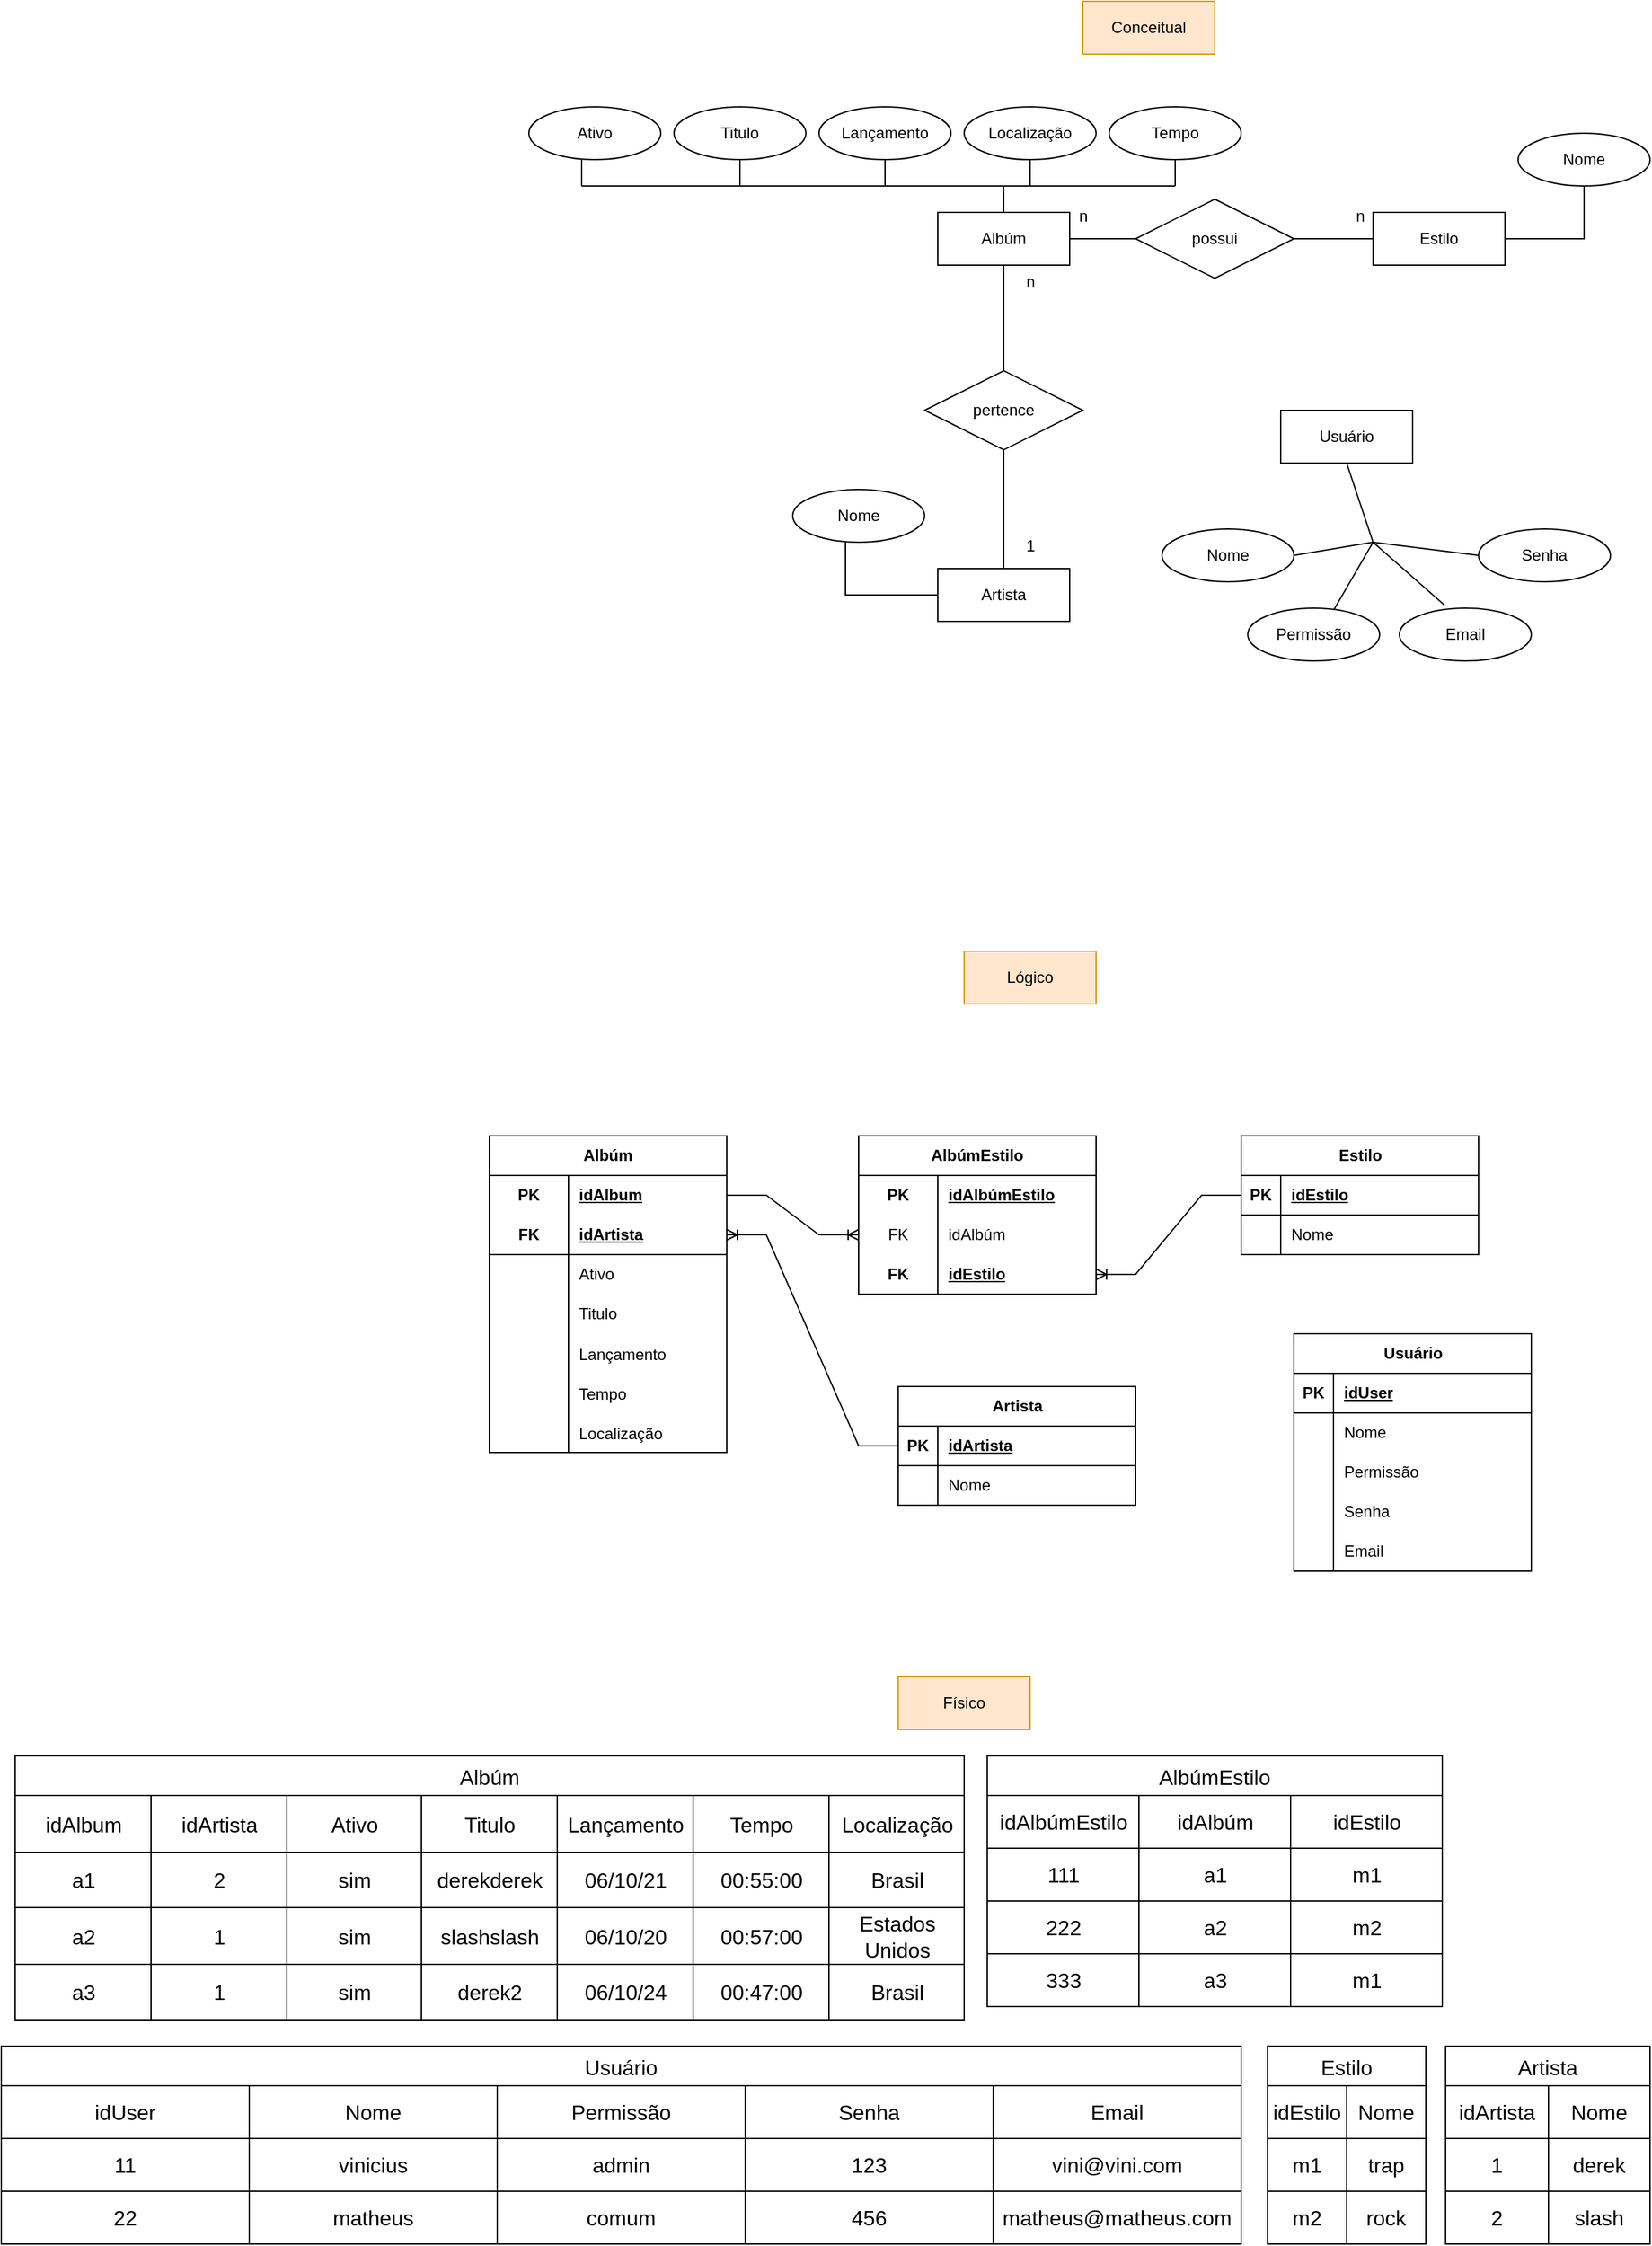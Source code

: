 <mxfile version="21.6.5" type="device">
  <diagram id="dSREapn89-Ol1NGmvJfU" name="Página-2">
    <mxGraphModel dx="2327" dy="1999" grid="1" gridSize="10" guides="1" tooltips="1" connect="1" arrows="1" fold="1" page="1" pageScale="1" pageWidth="827" pageHeight="1169" math="0" shadow="0">
      <root>
        <mxCell id="0" />
        <mxCell id="1" parent="0" />
        <mxCell id="w4lDtROrwbT6mvL6DuhF-1" value="Estilo" style="whiteSpace=wrap;html=1;align=center;" parent="1" vertex="1">
          <mxGeometry x="490" y="110" width="100" height="40" as="geometry" />
        </mxCell>
        <mxCell id="w4lDtROrwbT6mvL6DuhF-29" style="edgeStyle=orthogonalEdgeStyle;rounded=0;orthogonalLoop=1;jettySize=auto;html=1;entryX=0;entryY=0.5;entryDx=0;entryDy=0;endArrow=none;endFill=0;" parent="1" source="w4lDtROrwbT6mvL6DuhF-2" target="w4lDtROrwbT6mvL6DuhF-28" edge="1">
          <mxGeometry relative="1" as="geometry" />
        </mxCell>
        <mxCell id="w4lDtROrwbT6mvL6DuhF-2" value="Albúm" style="whiteSpace=wrap;html=1;align=center;" parent="1" vertex="1">
          <mxGeometry x="160" y="110" width="100" height="40" as="geometry" />
        </mxCell>
        <mxCell id="w4lDtROrwbT6mvL6DuhF-3" value="Artista" style="whiteSpace=wrap;html=1;align=center;" parent="1" vertex="1">
          <mxGeometry x="160" y="380" width="100" height="40" as="geometry" />
        </mxCell>
        <mxCell id="w4lDtROrwbT6mvL6DuhF-5" style="edgeStyle=orthogonalEdgeStyle;rounded=0;orthogonalLoop=1;jettySize=auto;html=1;entryX=0;entryY=0.75;entryDx=0;entryDy=0;endArrow=none;endFill=0;" parent="1" source="w4lDtROrwbT6mvL6DuhF-4" target="w4lDtROrwbT6mvL6DuhF-3" edge="1">
          <mxGeometry relative="1" as="geometry">
            <Array as="points">
              <mxPoint x="90" y="400" />
              <mxPoint x="160" y="400" />
            </Array>
          </mxGeometry>
        </mxCell>
        <mxCell id="w4lDtROrwbT6mvL6DuhF-4" value="Nome" style="ellipse;whiteSpace=wrap;html=1;align=center;" parent="1" vertex="1">
          <mxGeometry x="50" y="320" width="100" height="40" as="geometry" />
        </mxCell>
        <mxCell id="w4lDtROrwbT6mvL6DuhF-8" style="edgeStyle=orthogonalEdgeStyle;rounded=0;orthogonalLoop=1;jettySize=auto;html=1;entryX=1;entryY=0.75;entryDx=0;entryDy=0;endArrow=none;endFill=0;" parent="1" source="w4lDtROrwbT6mvL6DuhF-7" target="w4lDtROrwbT6mvL6DuhF-1" edge="1">
          <mxGeometry relative="1" as="geometry">
            <Array as="points">
              <mxPoint x="650" y="130" />
              <mxPoint x="590" y="130" />
            </Array>
          </mxGeometry>
        </mxCell>
        <mxCell id="w4lDtROrwbT6mvL6DuhF-7" value="Nome" style="ellipse;whiteSpace=wrap;html=1;align=center;" parent="1" vertex="1">
          <mxGeometry x="600" y="50" width="100" height="40" as="geometry" />
        </mxCell>
        <mxCell id="w4lDtROrwbT6mvL6DuhF-17" style="edgeStyle=orthogonalEdgeStyle;rounded=0;orthogonalLoop=1;jettySize=auto;html=1;endArrow=none;endFill=0;" parent="1" source="w4lDtROrwbT6mvL6DuhF-10" target="w4lDtROrwbT6mvL6DuhF-2" edge="1">
          <mxGeometry relative="1" as="geometry" />
        </mxCell>
        <mxCell id="w4lDtROrwbT6mvL6DuhF-10" value="Lançamento" style="ellipse;whiteSpace=wrap;html=1;align=center;" parent="1" vertex="1">
          <mxGeometry x="70" y="30" width="100" height="40" as="geometry" />
        </mxCell>
        <mxCell id="w4lDtROrwbT6mvL6DuhF-11" value="Localização" style="ellipse;whiteSpace=wrap;html=1;align=center;" parent="1" vertex="1">
          <mxGeometry x="180" y="30" width="100" height="40" as="geometry" />
        </mxCell>
        <mxCell id="w4lDtROrwbT6mvL6DuhF-12" value="Tempo" style="ellipse;whiteSpace=wrap;html=1;align=center;" parent="1" vertex="1">
          <mxGeometry x="290" y="30" width="100" height="40" as="geometry" />
        </mxCell>
        <mxCell id="w4lDtROrwbT6mvL6DuhF-15" value="Titulo" style="ellipse;whiteSpace=wrap;html=1;align=center;" parent="1" vertex="1">
          <mxGeometry x="-40" y="30" width="100" height="40" as="geometry" />
        </mxCell>
        <mxCell id="w4lDtROrwbT6mvL6DuhF-16" value="Ativo" style="ellipse;whiteSpace=wrap;html=1;align=center;" parent="1" vertex="1">
          <mxGeometry x="-150" y="30" width="100" height="40" as="geometry" />
        </mxCell>
        <mxCell id="w4lDtROrwbT6mvL6DuhF-19" value="" style="endArrow=none;html=1;rounded=0;" parent="1" edge="1">
          <mxGeometry relative="1" as="geometry">
            <mxPoint x="10" y="90" as="sourcePoint" />
            <mxPoint x="120" y="90" as="targetPoint" />
          </mxGeometry>
        </mxCell>
        <mxCell id="w4lDtROrwbT6mvL6DuhF-20" value="" style="endArrow=none;html=1;rounded=0;exitX=0.5;exitY=1;exitDx=0;exitDy=0;" parent="1" source="w4lDtROrwbT6mvL6DuhF-15" edge="1">
          <mxGeometry relative="1" as="geometry">
            <mxPoint x="-100" y="110" as="sourcePoint" />
            <mxPoint x="10" y="90" as="targetPoint" />
          </mxGeometry>
        </mxCell>
        <mxCell id="w4lDtROrwbT6mvL6DuhF-21" value="" style="endArrow=none;html=1;rounded=0;" parent="1" edge="1">
          <mxGeometry relative="1" as="geometry">
            <mxPoint x="-110" y="90" as="sourcePoint" />
            <mxPoint x="20" y="90" as="targetPoint" />
          </mxGeometry>
        </mxCell>
        <mxCell id="w4lDtROrwbT6mvL6DuhF-23" value="" style="endArrow=none;html=1;rounded=0;exitX=0.5;exitY=1;exitDx=0;exitDy=0;" parent="1" edge="1">
          <mxGeometry relative="1" as="geometry">
            <mxPoint x="-110" y="70" as="sourcePoint" />
            <mxPoint x="-110" y="90" as="targetPoint" />
          </mxGeometry>
        </mxCell>
        <mxCell id="w4lDtROrwbT6mvL6DuhF-24" value="" style="endArrow=none;html=1;rounded=0;" parent="1" edge="1">
          <mxGeometry relative="1" as="geometry">
            <mxPoint x="210" y="90" as="sourcePoint" />
            <mxPoint x="340" y="90" as="targetPoint" />
          </mxGeometry>
        </mxCell>
        <mxCell id="w4lDtROrwbT6mvL6DuhF-25" value="" style="endArrow=none;html=1;rounded=0;exitX=0.5;exitY=1;exitDx=0;exitDy=0;" parent="1" source="w4lDtROrwbT6mvL6DuhF-11" edge="1">
          <mxGeometry relative="1" as="geometry">
            <mxPoint x="270" y="200" as="sourcePoint" />
            <mxPoint x="230" y="90" as="targetPoint" />
          </mxGeometry>
        </mxCell>
        <mxCell id="w4lDtROrwbT6mvL6DuhF-27" value="" style="endArrow=none;html=1;rounded=0;" parent="1" edge="1">
          <mxGeometry relative="1" as="geometry">
            <mxPoint x="340" y="70" as="sourcePoint" />
            <mxPoint x="340" y="90" as="targetPoint" />
          </mxGeometry>
        </mxCell>
        <mxCell id="w4lDtROrwbT6mvL6DuhF-30" style="edgeStyle=orthogonalEdgeStyle;rounded=0;orthogonalLoop=1;jettySize=auto;html=1;entryX=0;entryY=0.5;entryDx=0;entryDy=0;endArrow=none;endFill=0;" parent="1" source="w4lDtROrwbT6mvL6DuhF-28" target="w4lDtROrwbT6mvL6DuhF-1" edge="1">
          <mxGeometry relative="1" as="geometry" />
        </mxCell>
        <mxCell id="w4lDtROrwbT6mvL6DuhF-28" value="possui" style="shape=rhombus;perimeter=rhombusPerimeter;whiteSpace=wrap;html=1;align=center;" parent="1" vertex="1">
          <mxGeometry x="310" y="100" width="120" height="60" as="geometry" />
        </mxCell>
        <mxCell id="w4lDtROrwbT6mvL6DuhF-31" value="n" style="text;html=1;align=center;verticalAlign=middle;resizable=0;points=[];autosize=1;strokeColor=none;fillColor=none;" parent="1" vertex="1">
          <mxGeometry x="465" y="98" width="30" height="30" as="geometry" />
        </mxCell>
        <mxCell id="w4lDtROrwbT6mvL6DuhF-32" value="n" style="text;html=1;align=center;verticalAlign=middle;resizable=0;points=[];autosize=1;strokeColor=none;fillColor=none;" parent="1" vertex="1">
          <mxGeometry x="255" y="98" width="30" height="30" as="geometry" />
        </mxCell>
        <mxCell id="w4lDtROrwbT6mvL6DuhF-33" value="Usuário" style="whiteSpace=wrap;html=1;align=center;" parent="1" vertex="1">
          <mxGeometry x="420" y="260" width="100" height="40" as="geometry" />
        </mxCell>
        <mxCell id="w4lDtROrwbT6mvL6DuhF-34" value="Nome" style="ellipse;whiteSpace=wrap;html=1;align=center;" parent="1" vertex="1">
          <mxGeometry x="330" y="350" width="100" height="40" as="geometry" />
        </mxCell>
        <mxCell id="w4lDtROrwbT6mvL6DuhF-35" value="Email" style="ellipse;whiteSpace=wrap;html=1;align=center;" parent="1" vertex="1">
          <mxGeometry x="510" y="410" width="100" height="40" as="geometry" />
        </mxCell>
        <mxCell id="w4lDtROrwbT6mvL6DuhF-36" value="Senha" style="ellipse;whiteSpace=wrap;html=1;align=center;" parent="1" vertex="1">
          <mxGeometry x="570" y="350" width="100" height="40" as="geometry" />
        </mxCell>
        <mxCell id="w4lDtROrwbT6mvL6DuhF-37" value="Permissão" style="ellipse;whiteSpace=wrap;html=1;align=center;" parent="1" vertex="1">
          <mxGeometry x="395" y="410" width="100" height="40" as="geometry" />
        </mxCell>
        <mxCell id="w4lDtROrwbT6mvL6DuhF-38" value="" style="endArrow=none;html=1;rounded=0;exitX=0.5;exitY=1;exitDx=0;exitDy=0;" parent="1" source="w4lDtROrwbT6mvL6DuhF-33" edge="1">
          <mxGeometry relative="1" as="geometry">
            <mxPoint x="470" y="350" as="sourcePoint" />
            <mxPoint x="490" y="360" as="targetPoint" />
          </mxGeometry>
        </mxCell>
        <mxCell id="w4lDtROrwbT6mvL6DuhF-39" value="" style="endArrow=none;html=1;rounded=0;exitX=1;exitY=0.5;exitDx=0;exitDy=0;" parent="1" source="w4lDtROrwbT6mvL6DuhF-34" edge="1">
          <mxGeometry relative="1" as="geometry">
            <mxPoint x="300" y="410" as="sourcePoint" />
            <mxPoint x="490" y="360" as="targetPoint" />
          </mxGeometry>
        </mxCell>
        <mxCell id="w4lDtROrwbT6mvL6DuhF-40" value="" style="endArrow=none;html=1;rounded=0;entryX=0.342;entryY=-0.057;entryDx=0;entryDy=0;entryPerimeter=0;" parent="1" target="w4lDtROrwbT6mvL6DuhF-35" edge="1">
          <mxGeometry relative="1" as="geometry">
            <mxPoint x="490" y="360" as="sourcePoint" />
            <mxPoint x="260" y="180" as="targetPoint" />
          </mxGeometry>
        </mxCell>
        <mxCell id="w4lDtROrwbT6mvL6DuhF-41" value="" style="endArrow=none;html=1;rounded=0;exitX=0.652;exitY=0.035;exitDx=0;exitDy=0;exitPerimeter=0;" parent="1" source="w4lDtROrwbT6mvL6DuhF-37" edge="1">
          <mxGeometry relative="1" as="geometry">
            <mxPoint x="400" y="190" as="sourcePoint" />
            <mxPoint x="490" y="360" as="targetPoint" />
          </mxGeometry>
        </mxCell>
        <mxCell id="w4lDtROrwbT6mvL6DuhF-42" value="" style="endArrow=none;html=1;rounded=0;entryX=0;entryY=0.5;entryDx=0;entryDy=0;" parent="1" target="w4lDtROrwbT6mvL6DuhF-36" edge="1">
          <mxGeometry relative="1" as="geometry">
            <mxPoint x="490" y="360" as="sourcePoint" />
            <mxPoint x="710" y="250" as="targetPoint" />
          </mxGeometry>
        </mxCell>
        <mxCell id="w4lDtROrwbT6mvL6DuhF-43" value="pertence" style="shape=rhombus;perimeter=rhombusPerimeter;whiteSpace=wrap;html=1;align=center;" parent="1" vertex="1">
          <mxGeometry x="150" y="230" width="120" height="60" as="geometry" />
        </mxCell>
        <mxCell id="w4lDtROrwbT6mvL6DuhF-44" value="" style="endArrow=none;html=1;rounded=0;entryX=0.5;entryY=0;entryDx=0;entryDy=0;exitX=0.5;exitY=1;exitDx=0;exitDy=0;" parent="1" source="w4lDtROrwbT6mvL6DuhF-2" target="w4lDtROrwbT6mvL6DuhF-43" edge="1">
          <mxGeometry relative="1" as="geometry">
            <mxPoint x="210" y="160" as="sourcePoint" />
            <mxPoint x="360" y="150" as="targetPoint" />
          </mxGeometry>
        </mxCell>
        <mxCell id="w4lDtROrwbT6mvL6DuhF-45" value="" style="endArrow=none;html=1;rounded=0;exitX=0.5;exitY=1;exitDx=0;exitDy=0;entryX=0.5;entryY=0;entryDx=0;entryDy=0;" parent="1" source="w4lDtROrwbT6mvL6DuhF-43" target="w4lDtROrwbT6mvL6DuhF-3" edge="1">
          <mxGeometry relative="1" as="geometry">
            <mxPoint x="210" y="340" as="sourcePoint" />
            <mxPoint x="370" y="340" as="targetPoint" />
          </mxGeometry>
        </mxCell>
        <mxCell id="w4lDtROrwbT6mvL6DuhF-46" value="1" style="text;html=1;align=center;verticalAlign=middle;resizable=0;points=[];autosize=1;strokeColor=none;fillColor=none;" parent="1" vertex="1">
          <mxGeometry x="215" y="348" width="30" height="30" as="geometry" />
        </mxCell>
        <mxCell id="w4lDtROrwbT6mvL6DuhF-47" value="n" style="text;html=1;align=center;verticalAlign=middle;resizable=0;points=[];autosize=1;strokeColor=none;fillColor=none;" parent="1" vertex="1">
          <mxGeometry x="215" y="148" width="30" height="30" as="geometry" />
        </mxCell>
        <mxCell id="LR0jze_Xw_fb2IG_wUIQ-18" value="Conceitual" style="whiteSpace=wrap;html=1;align=center;fillColor=#ffe6cc;strokeColor=#d79b00;" parent="1" vertex="1">
          <mxGeometry x="270" y="-50" width="100" height="40" as="geometry" />
        </mxCell>
        <mxCell id="idoRnEs7TvIjC4HNx9dL-1" value="Usuário" style="shape=table;startSize=30;container=1;collapsible=1;childLayout=tableLayout;fixedRows=1;rowLines=0;fontStyle=1;align=center;resizeLast=1;html=1;" vertex="1" parent="1">
          <mxGeometry x="430" y="960" width="180" height="180" as="geometry" />
        </mxCell>
        <mxCell id="idoRnEs7TvIjC4HNx9dL-2" value="" style="shape=tableRow;horizontal=0;startSize=0;swimlaneHead=0;swimlaneBody=0;fillColor=none;collapsible=0;dropTarget=0;points=[[0,0.5],[1,0.5]];portConstraint=eastwest;top=0;left=0;right=0;bottom=1;" vertex="1" parent="idoRnEs7TvIjC4HNx9dL-1">
          <mxGeometry y="30" width="180" height="30" as="geometry" />
        </mxCell>
        <mxCell id="idoRnEs7TvIjC4HNx9dL-3" value="PK" style="shape=partialRectangle;connectable=0;fillColor=none;top=0;left=0;bottom=0;right=0;fontStyle=1;overflow=hidden;whiteSpace=wrap;html=1;" vertex="1" parent="idoRnEs7TvIjC4HNx9dL-2">
          <mxGeometry width="30" height="30" as="geometry">
            <mxRectangle width="30" height="30" as="alternateBounds" />
          </mxGeometry>
        </mxCell>
        <mxCell id="idoRnEs7TvIjC4HNx9dL-4" value="idUser" style="shape=partialRectangle;connectable=0;fillColor=none;top=0;left=0;bottom=0;right=0;align=left;spacingLeft=6;fontStyle=5;overflow=hidden;whiteSpace=wrap;html=1;" vertex="1" parent="idoRnEs7TvIjC4HNx9dL-2">
          <mxGeometry x="30" width="150" height="30" as="geometry">
            <mxRectangle width="150" height="30" as="alternateBounds" />
          </mxGeometry>
        </mxCell>
        <mxCell id="idoRnEs7TvIjC4HNx9dL-5" value="" style="shape=tableRow;horizontal=0;startSize=0;swimlaneHead=0;swimlaneBody=0;fillColor=none;collapsible=0;dropTarget=0;points=[[0,0.5],[1,0.5]];portConstraint=eastwest;top=0;left=0;right=0;bottom=0;" vertex="1" parent="idoRnEs7TvIjC4HNx9dL-1">
          <mxGeometry y="60" width="180" height="30" as="geometry" />
        </mxCell>
        <mxCell id="idoRnEs7TvIjC4HNx9dL-6" value="" style="shape=partialRectangle;connectable=0;fillColor=none;top=0;left=0;bottom=0;right=0;editable=1;overflow=hidden;whiteSpace=wrap;html=1;" vertex="1" parent="idoRnEs7TvIjC4HNx9dL-5">
          <mxGeometry width="30" height="30" as="geometry">
            <mxRectangle width="30" height="30" as="alternateBounds" />
          </mxGeometry>
        </mxCell>
        <mxCell id="idoRnEs7TvIjC4HNx9dL-7" value="Nome" style="shape=partialRectangle;connectable=0;fillColor=none;top=0;left=0;bottom=0;right=0;align=left;spacingLeft=6;overflow=hidden;whiteSpace=wrap;html=1;" vertex="1" parent="idoRnEs7TvIjC4HNx9dL-5">
          <mxGeometry x="30" width="150" height="30" as="geometry">
            <mxRectangle width="150" height="30" as="alternateBounds" />
          </mxGeometry>
        </mxCell>
        <mxCell id="idoRnEs7TvIjC4HNx9dL-8" value="" style="shape=tableRow;horizontal=0;startSize=0;swimlaneHead=0;swimlaneBody=0;fillColor=none;collapsible=0;dropTarget=0;points=[[0,0.5],[1,0.5]];portConstraint=eastwest;top=0;left=0;right=0;bottom=0;" vertex="1" parent="idoRnEs7TvIjC4HNx9dL-1">
          <mxGeometry y="90" width="180" height="30" as="geometry" />
        </mxCell>
        <mxCell id="idoRnEs7TvIjC4HNx9dL-9" value="" style="shape=partialRectangle;connectable=0;fillColor=none;top=0;left=0;bottom=0;right=0;editable=1;overflow=hidden;whiteSpace=wrap;html=1;" vertex="1" parent="idoRnEs7TvIjC4HNx9dL-8">
          <mxGeometry width="30" height="30" as="geometry">
            <mxRectangle width="30" height="30" as="alternateBounds" />
          </mxGeometry>
        </mxCell>
        <mxCell id="idoRnEs7TvIjC4HNx9dL-10" value="Permissão" style="shape=partialRectangle;connectable=0;fillColor=none;top=0;left=0;bottom=0;right=0;align=left;spacingLeft=6;overflow=hidden;whiteSpace=wrap;html=1;" vertex="1" parent="idoRnEs7TvIjC4HNx9dL-8">
          <mxGeometry x="30" width="150" height="30" as="geometry">
            <mxRectangle width="150" height="30" as="alternateBounds" />
          </mxGeometry>
        </mxCell>
        <mxCell id="idoRnEs7TvIjC4HNx9dL-16" value="" style="shape=tableRow;horizontal=0;startSize=0;swimlaneHead=0;swimlaneBody=0;fillColor=none;collapsible=0;dropTarget=0;points=[[0,0.5],[1,0.5]];portConstraint=eastwest;top=0;left=0;right=0;bottom=0;" vertex="1" parent="idoRnEs7TvIjC4HNx9dL-1">
          <mxGeometry y="120" width="180" height="30" as="geometry" />
        </mxCell>
        <mxCell id="idoRnEs7TvIjC4HNx9dL-17" value="" style="shape=partialRectangle;connectable=0;fillColor=none;top=0;left=0;bottom=0;right=0;fontStyle=0;overflow=hidden;whiteSpace=wrap;html=1;" vertex="1" parent="idoRnEs7TvIjC4HNx9dL-16">
          <mxGeometry width="30" height="30" as="geometry">
            <mxRectangle width="30" height="30" as="alternateBounds" />
          </mxGeometry>
        </mxCell>
        <mxCell id="idoRnEs7TvIjC4HNx9dL-18" value="Senha" style="shape=partialRectangle;connectable=0;fillColor=none;top=0;left=0;bottom=0;right=0;align=left;spacingLeft=6;fontStyle=0;overflow=hidden;whiteSpace=wrap;html=1;" vertex="1" parent="idoRnEs7TvIjC4HNx9dL-16">
          <mxGeometry x="30" width="150" height="30" as="geometry">
            <mxRectangle width="150" height="30" as="alternateBounds" />
          </mxGeometry>
        </mxCell>
        <mxCell id="idoRnEs7TvIjC4HNx9dL-11" value="" style="shape=tableRow;horizontal=0;startSize=0;swimlaneHead=0;swimlaneBody=0;fillColor=none;collapsible=0;dropTarget=0;points=[[0,0.5],[1,0.5]];portConstraint=eastwest;top=0;left=0;right=0;bottom=0;" vertex="1" parent="idoRnEs7TvIjC4HNx9dL-1">
          <mxGeometry y="150" width="180" height="30" as="geometry" />
        </mxCell>
        <mxCell id="idoRnEs7TvIjC4HNx9dL-12" value="" style="shape=partialRectangle;connectable=0;fillColor=none;top=0;left=0;bottom=0;right=0;editable=1;overflow=hidden;whiteSpace=wrap;html=1;" vertex="1" parent="idoRnEs7TvIjC4HNx9dL-11">
          <mxGeometry width="30" height="30" as="geometry">
            <mxRectangle width="30" height="30" as="alternateBounds" />
          </mxGeometry>
        </mxCell>
        <mxCell id="idoRnEs7TvIjC4HNx9dL-13" value="Email" style="shape=partialRectangle;connectable=0;fillColor=none;top=0;left=0;bottom=0;right=0;align=left;spacingLeft=6;overflow=hidden;whiteSpace=wrap;html=1;" vertex="1" parent="idoRnEs7TvIjC4HNx9dL-11">
          <mxGeometry x="30" width="150" height="30" as="geometry">
            <mxRectangle width="150" height="30" as="alternateBounds" />
          </mxGeometry>
        </mxCell>
        <mxCell id="idoRnEs7TvIjC4HNx9dL-36" value="Lógico" style="whiteSpace=wrap;html=1;align=center;fillColor=#ffe6cc;strokeColor=#d79b00;" vertex="1" parent="1">
          <mxGeometry x="180" y="670" width="100" height="40" as="geometry" />
        </mxCell>
        <mxCell id="idoRnEs7TvIjC4HNx9dL-37" value="Artista" style="shape=table;startSize=30;container=1;collapsible=1;childLayout=tableLayout;fixedRows=1;rowLines=0;fontStyle=1;align=center;resizeLast=1;html=1;" vertex="1" parent="1">
          <mxGeometry x="130" y="1000" width="180" height="90" as="geometry" />
        </mxCell>
        <mxCell id="idoRnEs7TvIjC4HNx9dL-38" value="" style="shape=tableRow;horizontal=0;startSize=0;swimlaneHead=0;swimlaneBody=0;fillColor=none;collapsible=0;dropTarget=0;points=[[0,0.5],[1,0.5]];portConstraint=eastwest;top=0;left=0;right=0;bottom=1;" vertex="1" parent="idoRnEs7TvIjC4HNx9dL-37">
          <mxGeometry y="30" width="180" height="30" as="geometry" />
        </mxCell>
        <mxCell id="idoRnEs7TvIjC4HNx9dL-39" value="PK" style="shape=partialRectangle;connectable=0;fillColor=none;top=0;left=0;bottom=0;right=0;fontStyle=1;overflow=hidden;whiteSpace=wrap;html=1;" vertex="1" parent="idoRnEs7TvIjC4HNx9dL-38">
          <mxGeometry width="30" height="30" as="geometry">
            <mxRectangle width="30" height="30" as="alternateBounds" />
          </mxGeometry>
        </mxCell>
        <mxCell id="idoRnEs7TvIjC4HNx9dL-40" value="idArtista" style="shape=partialRectangle;connectable=0;fillColor=none;top=0;left=0;bottom=0;right=0;align=left;spacingLeft=6;fontStyle=5;overflow=hidden;whiteSpace=wrap;html=1;" vertex="1" parent="idoRnEs7TvIjC4HNx9dL-38">
          <mxGeometry x="30" width="150" height="30" as="geometry">
            <mxRectangle width="150" height="30" as="alternateBounds" />
          </mxGeometry>
        </mxCell>
        <mxCell id="idoRnEs7TvIjC4HNx9dL-41" value="" style="shape=tableRow;horizontal=0;startSize=0;swimlaneHead=0;swimlaneBody=0;fillColor=none;collapsible=0;dropTarget=0;points=[[0,0.5],[1,0.5]];portConstraint=eastwest;top=0;left=0;right=0;bottom=0;" vertex="1" parent="idoRnEs7TvIjC4HNx9dL-37">
          <mxGeometry y="60" width="180" height="30" as="geometry" />
        </mxCell>
        <mxCell id="idoRnEs7TvIjC4HNx9dL-42" value="" style="shape=partialRectangle;connectable=0;fillColor=none;top=0;left=0;bottom=0;right=0;editable=1;overflow=hidden;whiteSpace=wrap;html=1;" vertex="1" parent="idoRnEs7TvIjC4HNx9dL-41">
          <mxGeometry width="30" height="30" as="geometry">
            <mxRectangle width="30" height="30" as="alternateBounds" />
          </mxGeometry>
        </mxCell>
        <mxCell id="idoRnEs7TvIjC4HNx9dL-43" value="Nome" style="shape=partialRectangle;connectable=0;fillColor=none;top=0;left=0;bottom=0;right=0;align=left;spacingLeft=6;overflow=hidden;whiteSpace=wrap;html=1;" vertex="1" parent="idoRnEs7TvIjC4HNx9dL-41">
          <mxGeometry x="30" width="150" height="30" as="geometry">
            <mxRectangle width="150" height="30" as="alternateBounds" />
          </mxGeometry>
        </mxCell>
        <mxCell id="idoRnEs7TvIjC4HNx9dL-53" value="Albúm" style="shape=table;startSize=30;container=1;collapsible=1;childLayout=tableLayout;fixedRows=1;rowLines=0;fontStyle=1;align=center;resizeLast=1;html=1;whiteSpace=wrap;" vertex="1" parent="1">
          <mxGeometry x="-180" y="810" width="180" height="240" as="geometry" />
        </mxCell>
        <mxCell id="idoRnEs7TvIjC4HNx9dL-54" value="" style="shape=tableRow;horizontal=0;startSize=0;swimlaneHead=0;swimlaneBody=0;fillColor=none;collapsible=0;dropTarget=0;points=[[0,0.5],[1,0.5]];portConstraint=eastwest;top=0;left=0;right=0;bottom=0;html=1;" vertex="1" parent="idoRnEs7TvIjC4HNx9dL-53">
          <mxGeometry y="30" width="180" height="30" as="geometry" />
        </mxCell>
        <mxCell id="idoRnEs7TvIjC4HNx9dL-55" value="PK" style="shape=partialRectangle;connectable=0;fillColor=none;top=0;left=0;bottom=0;right=0;fontStyle=1;overflow=hidden;html=1;whiteSpace=wrap;" vertex="1" parent="idoRnEs7TvIjC4HNx9dL-54">
          <mxGeometry width="60" height="30" as="geometry">
            <mxRectangle width="60" height="30" as="alternateBounds" />
          </mxGeometry>
        </mxCell>
        <mxCell id="idoRnEs7TvIjC4HNx9dL-56" value="idAlbum" style="shape=partialRectangle;connectable=0;fillColor=none;top=0;left=0;bottom=0;right=0;align=left;spacingLeft=6;fontStyle=5;overflow=hidden;html=1;whiteSpace=wrap;" vertex="1" parent="idoRnEs7TvIjC4HNx9dL-54">
          <mxGeometry x="60" width="120" height="30" as="geometry">
            <mxRectangle width="120" height="30" as="alternateBounds" />
          </mxGeometry>
        </mxCell>
        <mxCell id="idoRnEs7TvIjC4HNx9dL-57" value="" style="shape=tableRow;horizontal=0;startSize=0;swimlaneHead=0;swimlaneBody=0;fillColor=none;collapsible=0;dropTarget=0;points=[[0,0.5],[1,0.5]];portConstraint=eastwest;top=0;left=0;right=0;bottom=1;html=1;" vertex="1" parent="idoRnEs7TvIjC4HNx9dL-53">
          <mxGeometry y="60" width="180" height="30" as="geometry" />
        </mxCell>
        <mxCell id="idoRnEs7TvIjC4HNx9dL-58" value="FK" style="shape=partialRectangle;connectable=0;fillColor=none;top=0;left=0;bottom=0;right=0;fontStyle=1;overflow=hidden;html=1;whiteSpace=wrap;" vertex="1" parent="idoRnEs7TvIjC4HNx9dL-57">
          <mxGeometry width="60" height="30" as="geometry">
            <mxRectangle width="60" height="30" as="alternateBounds" />
          </mxGeometry>
        </mxCell>
        <mxCell id="idoRnEs7TvIjC4HNx9dL-59" value="idArtista" style="shape=partialRectangle;connectable=0;fillColor=none;top=0;left=0;bottom=0;right=0;align=left;spacingLeft=6;fontStyle=5;overflow=hidden;html=1;whiteSpace=wrap;" vertex="1" parent="idoRnEs7TvIjC4HNx9dL-57">
          <mxGeometry x="60" width="120" height="30" as="geometry">
            <mxRectangle width="120" height="30" as="alternateBounds" />
          </mxGeometry>
        </mxCell>
        <mxCell id="idoRnEs7TvIjC4HNx9dL-60" value="" style="shape=tableRow;horizontal=0;startSize=0;swimlaneHead=0;swimlaneBody=0;fillColor=none;collapsible=0;dropTarget=0;points=[[0,0.5],[1,0.5]];portConstraint=eastwest;top=0;left=0;right=0;bottom=0;html=1;" vertex="1" parent="idoRnEs7TvIjC4HNx9dL-53">
          <mxGeometry y="90" width="180" height="30" as="geometry" />
        </mxCell>
        <mxCell id="idoRnEs7TvIjC4HNx9dL-61" value="" style="shape=partialRectangle;connectable=0;fillColor=none;top=0;left=0;bottom=0;right=0;editable=1;overflow=hidden;html=1;whiteSpace=wrap;" vertex="1" parent="idoRnEs7TvIjC4HNx9dL-60">
          <mxGeometry width="60" height="30" as="geometry">
            <mxRectangle width="60" height="30" as="alternateBounds" />
          </mxGeometry>
        </mxCell>
        <mxCell id="idoRnEs7TvIjC4HNx9dL-62" value="Ativo" style="shape=partialRectangle;connectable=0;fillColor=none;top=0;left=0;bottom=0;right=0;align=left;spacingLeft=6;overflow=hidden;html=1;whiteSpace=wrap;" vertex="1" parent="idoRnEs7TvIjC4HNx9dL-60">
          <mxGeometry x="60" width="120" height="30" as="geometry">
            <mxRectangle width="120" height="30" as="alternateBounds" />
          </mxGeometry>
        </mxCell>
        <mxCell id="idoRnEs7TvIjC4HNx9dL-63" value="" style="shape=tableRow;horizontal=0;startSize=0;swimlaneHead=0;swimlaneBody=0;fillColor=none;collapsible=0;dropTarget=0;points=[[0,0.5],[1,0.5]];portConstraint=eastwest;top=0;left=0;right=0;bottom=0;html=1;" vertex="1" parent="idoRnEs7TvIjC4HNx9dL-53">
          <mxGeometry y="120" width="180" height="30" as="geometry" />
        </mxCell>
        <mxCell id="idoRnEs7TvIjC4HNx9dL-64" value="" style="shape=partialRectangle;connectable=0;fillColor=none;top=0;left=0;bottom=0;right=0;editable=1;overflow=hidden;html=1;whiteSpace=wrap;" vertex="1" parent="idoRnEs7TvIjC4HNx9dL-63">
          <mxGeometry width="60" height="30" as="geometry">
            <mxRectangle width="60" height="30" as="alternateBounds" />
          </mxGeometry>
        </mxCell>
        <mxCell id="idoRnEs7TvIjC4HNx9dL-65" value="Titulo" style="shape=partialRectangle;connectable=0;fillColor=none;top=0;left=0;bottom=0;right=0;align=left;spacingLeft=6;overflow=hidden;html=1;whiteSpace=wrap;" vertex="1" parent="idoRnEs7TvIjC4HNx9dL-63">
          <mxGeometry x="60" width="120" height="30" as="geometry">
            <mxRectangle width="120" height="30" as="alternateBounds" />
          </mxGeometry>
        </mxCell>
        <mxCell id="idoRnEs7TvIjC4HNx9dL-71" value="" style="shape=tableRow;horizontal=0;startSize=0;swimlaneHead=0;swimlaneBody=0;fillColor=none;collapsible=0;dropTarget=0;points=[[0,0.5],[1,0.5]];portConstraint=eastwest;top=0;left=0;right=0;bottom=0;" vertex="1" parent="idoRnEs7TvIjC4HNx9dL-53">
          <mxGeometry y="150" width="180" height="30" as="geometry" />
        </mxCell>
        <mxCell id="idoRnEs7TvIjC4HNx9dL-72" value="" style="shape=partialRectangle;connectable=0;fillColor=none;top=0;left=0;bottom=0;right=0;editable=1;overflow=hidden;" vertex="1" parent="idoRnEs7TvIjC4HNx9dL-71">
          <mxGeometry width="60" height="30" as="geometry">
            <mxRectangle width="60" height="30" as="alternateBounds" />
          </mxGeometry>
        </mxCell>
        <mxCell id="idoRnEs7TvIjC4HNx9dL-73" value="Lançamento" style="shape=partialRectangle;connectable=0;fillColor=none;top=0;left=0;bottom=0;right=0;align=left;spacingLeft=6;overflow=hidden;" vertex="1" parent="idoRnEs7TvIjC4HNx9dL-71">
          <mxGeometry x="60" width="120" height="30" as="geometry">
            <mxRectangle width="120" height="30" as="alternateBounds" />
          </mxGeometry>
        </mxCell>
        <mxCell id="idoRnEs7TvIjC4HNx9dL-74" value="" style="shape=tableRow;horizontal=0;startSize=0;swimlaneHead=0;swimlaneBody=0;fillColor=none;collapsible=0;dropTarget=0;points=[[0,0.5],[1,0.5]];portConstraint=eastwest;top=0;left=0;right=0;bottom=0;" vertex="1" parent="idoRnEs7TvIjC4HNx9dL-53">
          <mxGeometry y="180" width="180" height="30" as="geometry" />
        </mxCell>
        <mxCell id="idoRnEs7TvIjC4HNx9dL-75" value="" style="shape=partialRectangle;connectable=0;fillColor=none;top=0;left=0;bottom=0;right=0;editable=1;overflow=hidden;" vertex="1" parent="idoRnEs7TvIjC4HNx9dL-74">
          <mxGeometry width="60" height="30" as="geometry">
            <mxRectangle width="60" height="30" as="alternateBounds" />
          </mxGeometry>
        </mxCell>
        <mxCell id="idoRnEs7TvIjC4HNx9dL-76" value="Tempo" style="shape=partialRectangle;connectable=0;fillColor=none;top=0;left=0;bottom=0;right=0;align=left;spacingLeft=6;overflow=hidden;" vertex="1" parent="idoRnEs7TvIjC4HNx9dL-74">
          <mxGeometry x="60" width="120" height="30" as="geometry">
            <mxRectangle width="120" height="30" as="alternateBounds" />
          </mxGeometry>
        </mxCell>
        <mxCell id="idoRnEs7TvIjC4HNx9dL-68" value="" style="shape=tableRow;horizontal=0;startSize=0;swimlaneHead=0;swimlaneBody=0;fillColor=none;collapsible=0;dropTarget=0;points=[[0,0.5],[1,0.5]];portConstraint=eastwest;top=0;left=0;right=0;bottom=0;" vertex="1" parent="idoRnEs7TvIjC4HNx9dL-53">
          <mxGeometry y="210" width="180" height="30" as="geometry" />
        </mxCell>
        <mxCell id="idoRnEs7TvIjC4HNx9dL-69" value="" style="shape=partialRectangle;connectable=0;fillColor=none;top=0;left=0;bottom=0;right=0;editable=1;overflow=hidden;" vertex="1" parent="idoRnEs7TvIjC4HNx9dL-68">
          <mxGeometry width="60" height="30" as="geometry">
            <mxRectangle width="60" height="30" as="alternateBounds" />
          </mxGeometry>
        </mxCell>
        <mxCell id="idoRnEs7TvIjC4HNx9dL-70" value="Localização" style="shape=partialRectangle;connectable=0;fillColor=none;top=0;left=0;bottom=0;right=0;align=left;spacingLeft=6;overflow=hidden;" vertex="1" parent="idoRnEs7TvIjC4HNx9dL-68">
          <mxGeometry x="60" width="120" height="30" as="geometry">
            <mxRectangle width="120" height="30" as="alternateBounds" />
          </mxGeometry>
        </mxCell>
        <mxCell id="idoRnEs7TvIjC4HNx9dL-77" value="Estilo" style="shape=table;startSize=30;container=1;collapsible=1;childLayout=tableLayout;fixedRows=1;rowLines=0;fontStyle=1;align=center;resizeLast=1;html=1;" vertex="1" parent="1">
          <mxGeometry x="390" y="810" width="180" height="90" as="geometry" />
        </mxCell>
        <mxCell id="idoRnEs7TvIjC4HNx9dL-78" value="" style="shape=tableRow;horizontal=0;startSize=0;swimlaneHead=0;swimlaneBody=0;fillColor=none;collapsible=0;dropTarget=0;points=[[0,0.5],[1,0.5]];portConstraint=eastwest;top=0;left=0;right=0;bottom=1;" vertex="1" parent="idoRnEs7TvIjC4HNx9dL-77">
          <mxGeometry y="30" width="180" height="30" as="geometry" />
        </mxCell>
        <mxCell id="idoRnEs7TvIjC4HNx9dL-79" value="PK" style="shape=partialRectangle;connectable=0;fillColor=none;top=0;left=0;bottom=0;right=0;fontStyle=1;overflow=hidden;whiteSpace=wrap;html=1;" vertex="1" parent="idoRnEs7TvIjC4HNx9dL-78">
          <mxGeometry width="30" height="30" as="geometry">
            <mxRectangle width="30" height="30" as="alternateBounds" />
          </mxGeometry>
        </mxCell>
        <mxCell id="idoRnEs7TvIjC4HNx9dL-80" value="idEstilo" style="shape=partialRectangle;connectable=0;fillColor=none;top=0;left=0;bottom=0;right=0;align=left;spacingLeft=6;fontStyle=5;overflow=hidden;whiteSpace=wrap;html=1;" vertex="1" parent="idoRnEs7TvIjC4HNx9dL-78">
          <mxGeometry x="30" width="150" height="30" as="geometry">
            <mxRectangle width="150" height="30" as="alternateBounds" />
          </mxGeometry>
        </mxCell>
        <mxCell id="idoRnEs7TvIjC4HNx9dL-81" value="" style="shape=tableRow;horizontal=0;startSize=0;swimlaneHead=0;swimlaneBody=0;fillColor=none;collapsible=0;dropTarget=0;points=[[0,0.5],[1,0.5]];portConstraint=eastwest;top=0;left=0;right=0;bottom=0;" vertex="1" parent="idoRnEs7TvIjC4HNx9dL-77">
          <mxGeometry y="60" width="180" height="30" as="geometry" />
        </mxCell>
        <mxCell id="idoRnEs7TvIjC4HNx9dL-82" value="" style="shape=partialRectangle;connectable=0;fillColor=none;top=0;left=0;bottom=0;right=0;editable=1;overflow=hidden;whiteSpace=wrap;html=1;" vertex="1" parent="idoRnEs7TvIjC4HNx9dL-81">
          <mxGeometry width="30" height="30" as="geometry">
            <mxRectangle width="30" height="30" as="alternateBounds" />
          </mxGeometry>
        </mxCell>
        <mxCell id="idoRnEs7TvIjC4HNx9dL-83" value="Nome" style="shape=partialRectangle;connectable=0;fillColor=none;top=0;left=0;bottom=0;right=0;align=left;spacingLeft=6;overflow=hidden;whiteSpace=wrap;html=1;" vertex="1" parent="idoRnEs7TvIjC4HNx9dL-81">
          <mxGeometry x="30" width="150" height="30" as="geometry">
            <mxRectangle width="150" height="30" as="alternateBounds" />
          </mxGeometry>
        </mxCell>
        <mxCell id="idoRnEs7TvIjC4HNx9dL-103" value="AlbúmEstilo" style="shape=table;startSize=30;container=1;collapsible=1;childLayout=tableLayout;fixedRows=1;rowLines=0;fontStyle=1;align=center;resizeLast=1;html=1;whiteSpace=wrap;" vertex="1" parent="1">
          <mxGeometry x="100" y="810" width="180" height="120" as="geometry" />
        </mxCell>
        <mxCell id="idoRnEs7TvIjC4HNx9dL-104" value="" style="shape=tableRow;horizontal=0;startSize=0;swimlaneHead=0;swimlaneBody=0;fillColor=none;collapsible=0;dropTarget=0;points=[[0,0.5],[1,0.5]];portConstraint=eastwest;top=0;left=0;right=0;bottom=0;html=1;" vertex="1" parent="idoRnEs7TvIjC4HNx9dL-103">
          <mxGeometry y="30" width="180" height="30" as="geometry" />
        </mxCell>
        <mxCell id="idoRnEs7TvIjC4HNx9dL-105" value="PK" style="shape=partialRectangle;connectable=0;fillColor=none;top=0;left=0;bottom=0;right=0;fontStyle=1;overflow=hidden;html=1;whiteSpace=wrap;" vertex="1" parent="idoRnEs7TvIjC4HNx9dL-104">
          <mxGeometry width="60" height="30" as="geometry">
            <mxRectangle width="60" height="30" as="alternateBounds" />
          </mxGeometry>
        </mxCell>
        <mxCell id="idoRnEs7TvIjC4HNx9dL-106" value="idAlbúmEstilo" style="shape=partialRectangle;connectable=0;fillColor=none;top=0;left=0;bottom=0;right=0;align=left;spacingLeft=6;fontStyle=5;overflow=hidden;html=1;whiteSpace=wrap;" vertex="1" parent="idoRnEs7TvIjC4HNx9dL-104">
          <mxGeometry x="60" width="120" height="30" as="geometry">
            <mxRectangle width="120" height="30" as="alternateBounds" />
          </mxGeometry>
        </mxCell>
        <mxCell id="idoRnEs7TvIjC4HNx9dL-116" value="" style="shape=tableRow;horizontal=0;startSize=0;swimlaneHead=0;swimlaneBody=0;fillColor=none;collapsible=0;dropTarget=0;points=[[0,0.5],[1,0.5]];portConstraint=eastwest;top=0;left=0;right=0;bottom=0;" vertex="1" parent="idoRnEs7TvIjC4HNx9dL-103">
          <mxGeometry y="60" width="180" height="30" as="geometry" />
        </mxCell>
        <mxCell id="idoRnEs7TvIjC4HNx9dL-117" value="FK" style="shape=partialRectangle;connectable=0;fillColor=none;top=0;left=0;bottom=0;right=0;fontStyle=0;overflow=hidden;whiteSpace=wrap;html=1;" vertex="1" parent="idoRnEs7TvIjC4HNx9dL-116">
          <mxGeometry width="60" height="30" as="geometry">
            <mxRectangle width="60" height="30" as="alternateBounds" />
          </mxGeometry>
        </mxCell>
        <mxCell id="idoRnEs7TvIjC4HNx9dL-118" value="idAlbúm" style="shape=partialRectangle;connectable=0;fillColor=none;top=0;left=0;bottom=0;right=0;align=left;spacingLeft=6;fontStyle=0;overflow=hidden;whiteSpace=wrap;html=1;" vertex="1" parent="idoRnEs7TvIjC4HNx9dL-116">
          <mxGeometry x="60" width="120" height="30" as="geometry">
            <mxRectangle width="120" height="30" as="alternateBounds" />
          </mxGeometry>
        </mxCell>
        <mxCell id="idoRnEs7TvIjC4HNx9dL-107" value="" style="shape=tableRow;horizontal=0;startSize=0;swimlaneHead=0;swimlaneBody=0;fillColor=none;collapsible=0;dropTarget=0;points=[[0,0.5],[1,0.5]];portConstraint=eastwest;top=0;left=0;right=0;bottom=1;html=1;" vertex="1" parent="idoRnEs7TvIjC4HNx9dL-103">
          <mxGeometry y="90" width="180" height="30" as="geometry" />
        </mxCell>
        <mxCell id="idoRnEs7TvIjC4HNx9dL-108" value="FK" style="shape=partialRectangle;connectable=0;fillColor=none;top=0;left=0;bottom=0;right=0;fontStyle=1;overflow=hidden;html=1;whiteSpace=wrap;" vertex="1" parent="idoRnEs7TvIjC4HNx9dL-107">
          <mxGeometry width="60" height="30" as="geometry">
            <mxRectangle width="60" height="30" as="alternateBounds" />
          </mxGeometry>
        </mxCell>
        <mxCell id="idoRnEs7TvIjC4HNx9dL-109" value="idEstilo" style="shape=partialRectangle;connectable=0;fillColor=none;top=0;left=0;bottom=0;right=0;align=left;spacingLeft=6;fontStyle=5;overflow=hidden;html=1;whiteSpace=wrap;" vertex="1" parent="idoRnEs7TvIjC4HNx9dL-107">
          <mxGeometry x="60" width="120" height="30" as="geometry">
            <mxRectangle width="120" height="30" as="alternateBounds" />
          </mxGeometry>
        </mxCell>
        <mxCell id="idoRnEs7TvIjC4HNx9dL-119" value="" style="edgeStyle=entityRelationEdgeStyle;fontSize=12;html=1;endArrow=ERoneToMany;rounded=0;exitX=1;exitY=0.5;exitDx=0;exitDy=0;entryX=0;entryY=0.5;entryDx=0;entryDy=0;" edge="1" parent="1" source="idoRnEs7TvIjC4HNx9dL-54" target="idoRnEs7TvIjC4HNx9dL-116">
          <mxGeometry width="100" height="100" relative="1" as="geometry">
            <mxPoint x="60" y="1090" as="sourcePoint" />
            <mxPoint x="160" y="990" as="targetPoint" />
          </mxGeometry>
        </mxCell>
        <mxCell id="idoRnEs7TvIjC4HNx9dL-120" value="" style="edgeStyle=entityRelationEdgeStyle;fontSize=12;html=1;endArrow=ERoneToMany;rounded=0;entryX=1;entryY=0.5;entryDx=0;entryDy=0;exitX=0;exitY=0.5;exitDx=0;exitDy=0;" edge="1" parent="1" source="idoRnEs7TvIjC4HNx9dL-78" target="idoRnEs7TvIjC4HNx9dL-107">
          <mxGeometry width="100" height="100" relative="1" as="geometry">
            <mxPoint x="250" y="1040" as="sourcePoint" />
            <mxPoint x="350" y="940" as="targetPoint" />
          </mxGeometry>
        </mxCell>
        <mxCell id="idoRnEs7TvIjC4HNx9dL-121" value="" style="edgeStyle=entityRelationEdgeStyle;fontSize=12;html=1;endArrow=ERoneToMany;rounded=0;entryX=1;entryY=0.5;entryDx=0;entryDy=0;" edge="1" parent="1" source="idoRnEs7TvIjC4HNx9dL-38" target="idoRnEs7TvIjC4HNx9dL-57">
          <mxGeometry width="100" height="100" relative="1" as="geometry">
            <mxPoint x="-40" y="1180" as="sourcePoint" />
            <mxPoint x="60" y="1080" as="targetPoint" />
          </mxGeometry>
        </mxCell>
        <mxCell id="idoRnEs7TvIjC4HNx9dL-122" value="Albúm" style="shape=table;startSize=30;container=1;collapsible=0;childLayout=tableLayout;strokeColor=default;fontSize=16;" vertex="1" parent="1">
          <mxGeometry x="-539.5" y="1280" width="719.5" height="200" as="geometry" />
        </mxCell>
        <mxCell id="idoRnEs7TvIjC4HNx9dL-123" value="" style="shape=tableRow;horizontal=0;startSize=0;swimlaneHead=0;swimlaneBody=0;strokeColor=inherit;top=0;left=0;bottom=0;right=0;collapsible=0;dropTarget=0;fillColor=none;points=[[0,0.5],[1,0.5]];portConstraint=eastwest;fontSize=16;" vertex="1" parent="idoRnEs7TvIjC4HNx9dL-122">
          <mxGeometry y="30" width="719.5" height="43" as="geometry" />
        </mxCell>
        <mxCell id="idoRnEs7TvIjC4HNx9dL-124" value="idAlbum" style="shape=partialRectangle;html=1;whiteSpace=wrap;connectable=0;strokeColor=inherit;overflow=hidden;fillColor=none;top=0;left=0;bottom=0;right=0;pointerEvents=1;fontSize=16;" vertex="1" parent="idoRnEs7TvIjC4HNx9dL-123">
          <mxGeometry width="103" height="43" as="geometry">
            <mxRectangle width="103" height="43" as="alternateBounds" />
          </mxGeometry>
        </mxCell>
        <mxCell id="idoRnEs7TvIjC4HNx9dL-125" value="idArtista" style="shape=partialRectangle;html=1;whiteSpace=wrap;connectable=0;strokeColor=inherit;overflow=hidden;fillColor=none;top=0;left=0;bottom=0;right=0;pointerEvents=1;fontSize=16;" vertex="1" parent="idoRnEs7TvIjC4HNx9dL-123">
          <mxGeometry x="103" width="103" height="43" as="geometry">
            <mxRectangle width="103" height="43" as="alternateBounds" />
          </mxGeometry>
        </mxCell>
        <mxCell id="idoRnEs7TvIjC4HNx9dL-126" value="Ativo" style="shape=partialRectangle;html=1;whiteSpace=wrap;connectable=0;strokeColor=inherit;overflow=hidden;fillColor=none;top=0;left=0;bottom=0;right=0;pointerEvents=1;fontSize=16;" vertex="1" parent="idoRnEs7TvIjC4HNx9dL-123">
          <mxGeometry x="206" width="102" height="43" as="geometry">
            <mxRectangle width="102" height="43" as="alternateBounds" />
          </mxGeometry>
        </mxCell>
        <mxCell id="idoRnEs7TvIjC4HNx9dL-136" value="Titulo" style="shape=partialRectangle;html=1;whiteSpace=wrap;connectable=0;strokeColor=inherit;overflow=hidden;fillColor=none;top=0;left=0;bottom=0;right=0;pointerEvents=1;fontSize=16;" vertex="1" parent="idoRnEs7TvIjC4HNx9dL-123">
          <mxGeometry x="308" width="103" height="43" as="geometry">
            <mxRectangle width="103" height="43" as="alternateBounds" />
          </mxGeometry>
        </mxCell>
        <mxCell id="idoRnEs7TvIjC4HNx9dL-139" value="Lançamento" style="shape=partialRectangle;html=1;whiteSpace=wrap;connectable=0;strokeColor=inherit;overflow=hidden;fillColor=none;top=0;left=0;bottom=0;right=0;pointerEvents=1;fontSize=16;" vertex="1" parent="idoRnEs7TvIjC4HNx9dL-123">
          <mxGeometry x="411" width="103" height="43" as="geometry">
            <mxRectangle width="103" height="43" as="alternateBounds" />
          </mxGeometry>
        </mxCell>
        <mxCell id="idoRnEs7TvIjC4HNx9dL-142" value="Tempo" style="shape=partialRectangle;html=1;whiteSpace=wrap;connectable=0;strokeColor=inherit;overflow=hidden;fillColor=none;top=0;left=0;bottom=0;right=0;pointerEvents=1;fontSize=16;" vertex="1" parent="idoRnEs7TvIjC4HNx9dL-123">
          <mxGeometry x="514" width="103" height="43" as="geometry">
            <mxRectangle width="103" height="43" as="alternateBounds" />
          </mxGeometry>
        </mxCell>
        <mxCell id="idoRnEs7TvIjC4HNx9dL-145" value="Localização" style="shape=partialRectangle;html=1;whiteSpace=wrap;connectable=0;strokeColor=inherit;overflow=hidden;fillColor=none;top=0;left=0;bottom=0;right=0;pointerEvents=1;fontSize=16;" vertex="1" parent="idoRnEs7TvIjC4HNx9dL-123">
          <mxGeometry x="617" width="103" height="43" as="geometry">
            <mxRectangle width="103" height="43" as="alternateBounds" />
          </mxGeometry>
        </mxCell>
        <mxCell id="idoRnEs7TvIjC4HNx9dL-127" value="" style="shape=tableRow;horizontal=0;startSize=0;swimlaneHead=0;swimlaneBody=0;strokeColor=inherit;top=0;left=0;bottom=0;right=0;collapsible=0;dropTarget=0;fillColor=none;points=[[0,0.5],[1,0.5]];portConstraint=eastwest;fontSize=16;" vertex="1" parent="idoRnEs7TvIjC4HNx9dL-122">
          <mxGeometry y="73" width="719.5" height="42" as="geometry" />
        </mxCell>
        <mxCell id="idoRnEs7TvIjC4HNx9dL-128" value="a1" style="shape=partialRectangle;html=1;whiteSpace=wrap;connectable=0;strokeColor=inherit;overflow=hidden;fillColor=none;top=0;left=0;bottom=0;right=0;pointerEvents=1;fontSize=16;" vertex="1" parent="idoRnEs7TvIjC4HNx9dL-127">
          <mxGeometry width="103" height="42" as="geometry">
            <mxRectangle width="103" height="42" as="alternateBounds" />
          </mxGeometry>
        </mxCell>
        <mxCell id="idoRnEs7TvIjC4HNx9dL-129" value="2" style="shape=partialRectangle;html=1;whiteSpace=wrap;connectable=0;strokeColor=inherit;overflow=hidden;fillColor=none;top=0;left=0;bottom=0;right=0;pointerEvents=1;fontSize=16;" vertex="1" parent="idoRnEs7TvIjC4HNx9dL-127">
          <mxGeometry x="103" width="103" height="42" as="geometry">
            <mxRectangle width="103" height="42" as="alternateBounds" />
          </mxGeometry>
        </mxCell>
        <mxCell id="idoRnEs7TvIjC4HNx9dL-130" value="sim" style="shape=partialRectangle;html=1;whiteSpace=wrap;connectable=0;strokeColor=inherit;overflow=hidden;fillColor=none;top=0;left=0;bottom=0;right=0;pointerEvents=1;fontSize=16;" vertex="1" parent="idoRnEs7TvIjC4HNx9dL-127">
          <mxGeometry x="206" width="102" height="42" as="geometry">
            <mxRectangle width="102" height="42" as="alternateBounds" />
          </mxGeometry>
        </mxCell>
        <mxCell id="idoRnEs7TvIjC4HNx9dL-137" value="derekderek" style="shape=partialRectangle;html=1;whiteSpace=wrap;connectable=0;strokeColor=inherit;overflow=hidden;fillColor=none;top=0;left=0;bottom=0;right=0;pointerEvents=1;fontSize=16;" vertex="1" parent="idoRnEs7TvIjC4HNx9dL-127">
          <mxGeometry x="308" width="103" height="42" as="geometry">
            <mxRectangle width="103" height="42" as="alternateBounds" />
          </mxGeometry>
        </mxCell>
        <mxCell id="idoRnEs7TvIjC4HNx9dL-140" value="06/10/21" style="shape=partialRectangle;html=1;whiteSpace=wrap;connectable=0;strokeColor=inherit;overflow=hidden;fillColor=none;top=0;left=0;bottom=0;right=0;pointerEvents=1;fontSize=16;" vertex="1" parent="idoRnEs7TvIjC4HNx9dL-127">
          <mxGeometry x="411" width="103" height="42" as="geometry">
            <mxRectangle width="103" height="42" as="alternateBounds" />
          </mxGeometry>
        </mxCell>
        <mxCell id="idoRnEs7TvIjC4HNx9dL-143" value="00:55:00" style="shape=partialRectangle;html=1;whiteSpace=wrap;connectable=0;strokeColor=inherit;overflow=hidden;fillColor=none;top=0;left=0;bottom=0;right=0;pointerEvents=1;fontSize=16;" vertex="1" parent="idoRnEs7TvIjC4HNx9dL-127">
          <mxGeometry x="514" width="103" height="42" as="geometry">
            <mxRectangle width="103" height="42" as="alternateBounds" />
          </mxGeometry>
        </mxCell>
        <mxCell id="idoRnEs7TvIjC4HNx9dL-146" value="Brasil" style="shape=partialRectangle;html=1;whiteSpace=wrap;connectable=0;strokeColor=inherit;overflow=hidden;fillColor=none;top=0;left=0;bottom=0;right=0;pointerEvents=1;fontSize=16;" vertex="1" parent="idoRnEs7TvIjC4HNx9dL-127">
          <mxGeometry x="617" width="103" height="42" as="geometry">
            <mxRectangle width="103" height="42" as="alternateBounds" />
          </mxGeometry>
        </mxCell>
        <mxCell id="idoRnEs7TvIjC4HNx9dL-131" value="" style="shape=tableRow;horizontal=0;startSize=0;swimlaneHead=0;swimlaneBody=0;strokeColor=inherit;top=0;left=0;bottom=0;right=0;collapsible=0;dropTarget=0;fillColor=none;points=[[0,0.5],[1,0.5]];portConstraint=eastwest;fontSize=16;" vertex="1" parent="idoRnEs7TvIjC4HNx9dL-122">
          <mxGeometry y="115" width="719.5" height="43" as="geometry" />
        </mxCell>
        <mxCell id="idoRnEs7TvIjC4HNx9dL-132" value="a2" style="shape=partialRectangle;html=1;whiteSpace=wrap;connectable=0;strokeColor=inherit;overflow=hidden;fillColor=none;top=0;left=0;bottom=0;right=0;pointerEvents=1;fontSize=16;" vertex="1" parent="idoRnEs7TvIjC4HNx9dL-131">
          <mxGeometry width="103" height="43" as="geometry">
            <mxRectangle width="103" height="43" as="alternateBounds" />
          </mxGeometry>
        </mxCell>
        <mxCell id="idoRnEs7TvIjC4HNx9dL-133" value="1" style="shape=partialRectangle;html=1;whiteSpace=wrap;connectable=0;strokeColor=inherit;overflow=hidden;fillColor=none;top=0;left=0;bottom=0;right=0;pointerEvents=1;fontSize=16;" vertex="1" parent="idoRnEs7TvIjC4HNx9dL-131">
          <mxGeometry x="103" width="103" height="43" as="geometry">
            <mxRectangle width="103" height="43" as="alternateBounds" />
          </mxGeometry>
        </mxCell>
        <mxCell id="idoRnEs7TvIjC4HNx9dL-134" value="sim" style="shape=partialRectangle;html=1;whiteSpace=wrap;connectable=0;strokeColor=inherit;overflow=hidden;fillColor=none;top=0;left=0;bottom=0;right=0;pointerEvents=1;fontSize=16;" vertex="1" parent="idoRnEs7TvIjC4HNx9dL-131">
          <mxGeometry x="206" width="102" height="43" as="geometry">
            <mxRectangle width="102" height="43" as="alternateBounds" />
          </mxGeometry>
        </mxCell>
        <mxCell id="idoRnEs7TvIjC4HNx9dL-138" value="slashslash" style="shape=partialRectangle;html=1;whiteSpace=wrap;connectable=0;strokeColor=inherit;overflow=hidden;fillColor=none;top=0;left=0;bottom=0;right=0;pointerEvents=1;fontSize=16;" vertex="1" parent="idoRnEs7TvIjC4HNx9dL-131">
          <mxGeometry x="308" width="103" height="43" as="geometry">
            <mxRectangle width="103" height="43" as="alternateBounds" />
          </mxGeometry>
        </mxCell>
        <mxCell id="idoRnEs7TvIjC4HNx9dL-141" value="06/10/20" style="shape=partialRectangle;html=1;whiteSpace=wrap;connectable=0;strokeColor=inherit;overflow=hidden;fillColor=none;top=0;left=0;bottom=0;right=0;pointerEvents=1;fontSize=16;" vertex="1" parent="idoRnEs7TvIjC4HNx9dL-131">
          <mxGeometry x="411" width="103" height="43" as="geometry">
            <mxRectangle width="103" height="43" as="alternateBounds" />
          </mxGeometry>
        </mxCell>
        <mxCell id="idoRnEs7TvIjC4HNx9dL-144" value="00:57:00" style="shape=partialRectangle;html=1;whiteSpace=wrap;connectable=0;strokeColor=inherit;overflow=hidden;fillColor=none;top=0;left=0;bottom=0;right=0;pointerEvents=1;fontSize=16;" vertex="1" parent="idoRnEs7TvIjC4HNx9dL-131">
          <mxGeometry x="514" width="103" height="43" as="geometry">
            <mxRectangle width="103" height="43" as="alternateBounds" />
          </mxGeometry>
        </mxCell>
        <mxCell id="idoRnEs7TvIjC4HNx9dL-147" value="Estados Unidos" style="shape=partialRectangle;html=1;whiteSpace=wrap;connectable=0;strokeColor=inherit;overflow=hidden;fillColor=none;top=0;left=0;bottom=0;right=0;pointerEvents=1;fontSize=16;" vertex="1" parent="idoRnEs7TvIjC4HNx9dL-131">
          <mxGeometry x="617" width="103" height="43" as="geometry">
            <mxRectangle width="103" height="43" as="alternateBounds" />
          </mxGeometry>
        </mxCell>
        <mxCell id="idoRnEs7TvIjC4HNx9dL-203" style="shape=tableRow;horizontal=0;startSize=0;swimlaneHead=0;swimlaneBody=0;strokeColor=inherit;top=0;left=0;bottom=0;right=0;collapsible=0;dropTarget=0;fillColor=none;points=[[0,0.5],[1,0.5]];portConstraint=eastwest;fontSize=16;" vertex="1" parent="idoRnEs7TvIjC4HNx9dL-122">
          <mxGeometry y="158" width="719.5" height="42" as="geometry" />
        </mxCell>
        <mxCell id="idoRnEs7TvIjC4HNx9dL-204" value="a3" style="shape=partialRectangle;html=1;whiteSpace=wrap;connectable=0;strokeColor=inherit;overflow=hidden;fillColor=none;top=0;left=0;bottom=0;right=0;pointerEvents=1;fontSize=16;" vertex="1" parent="idoRnEs7TvIjC4HNx9dL-203">
          <mxGeometry width="103" height="42" as="geometry">
            <mxRectangle width="103" height="42" as="alternateBounds" />
          </mxGeometry>
        </mxCell>
        <mxCell id="idoRnEs7TvIjC4HNx9dL-205" value="1" style="shape=partialRectangle;html=1;whiteSpace=wrap;connectable=0;strokeColor=inherit;overflow=hidden;fillColor=none;top=0;left=0;bottom=0;right=0;pointerEvents=1;fontSize=16;" vertex="1" parent="idoRnEs7TvIjC4HNx9dL-203">
          <mxGeometry x="103" width="103" height="42" as="geometry">
            <mxRectangle width="103" height="42" as="alternateBounds" />
          </mxGeometry>
        </mxCell>
        <mxCell id="idoRnEs7TvIjC4HNx9dL-206" value="sim" style="shape=partialRectangle;html=1;whiteSpace=wrap;connectable=0;strokeColor=inherit;overflow=hidden;fillColor=none;top=0;left=0;bottom=0;right=0;pointerEvents=1;fontSize=16;" vertex="1" parent="idoRnEs7TvIjC4HNx9dL-203">
          <mxGeometry x="206" width="102" height="42" as="geometry">
            <mxRectangle width="102" height="42" as="alternateBounds" />
          </mxGeometry>
        </mxCell>
        <mxCell id="idoRnEs7TvIjC4HNx9dL-207" value="derek2" style="shape=partialRectangle;html=1;whiteSpace=wrap;connectable=0;strokeColor=inherit;overflow=hidden;fillColor=none;top=0;left=0;bottom=0;right=0;pointerEvents=1;fontSize=16;" vertex="1" parent="idoRnEs7TvIjC4HNx9dL-203">
          <mxGeometry x="308" width="103" height="42" as="geometry">
            <mxRectangle width="103" height="42" as="alternateBounds" />
          </mxGeometry>
        </mxCell>
        <mxCell id="idoRnEs7TvIjC4HNx9dL-208" value="06/10/24" style="shape=partialRectangle;html=1;whiteSpace=wrap;connectable=0;strokeColor=inherit;overflow=hidden;fillColor=none;top=0;left=0;bottom=0;right=0;pointerEvents=1;fontSize=16;" vertex="1" parent="idoRnEs7TvIjC4HNx9dL-203">
          <mxGeometry x="411" width="103" height="42" as="geometry">
            <mxRectangle width="103" height="42" as="alternateBounds" />
          </mxGeometry>
        </mxCell>
        <mxCell id="idoRnEs7TvIjC4HNx9dL-209" value="00:47:00" style="shape=partialRectangle;html=1;whiteSpace=wrap;connectable=0;strokeColor=inherit;overflow=hidden;fillColor=none;top=0;left=0;bottom=0;right=0;pointerEvents=1;fontSize=16;" vertex="1" parent="idoRnEs7TvIjC4HNx9dL-203">
          <mxGeometry x="514" width="103" height="42" as="geometry">
            <mxRectangle width="103" height="42" as="alternateBounds" />
          </mxGeometry>
        </mxCell>
        <mxCell id="idoRnEs7TvIjC4HNx9dL-210" value="Brasil" style="shape=partialRectangle;html=1;whiteSpace=wrap;connectable=0;strokeColor=inherit;overflow=hidden;fillColor=none;top=0;left=0;bottom=0;right=0;pointerEvents=1;fontSize=16;" vertex="1" parent="idoRnEs7TvIjC4HNx9dL-203">
          <mxGeometry x="617" width="103" height="42" as="geometry">
            <mxRectangle width="103" height="42" as="alternateBounds" />
          </mxGeometry>
        </mxCell>
        <mxCell id="idoRnEs7TvIjC4HNx9dL-135" value="Físico" style="whiteSpace=wrap;html=1;align=center;fillColor=#ffe6cc;strokeColor=#d79b00;" vertex="1" parent="1">
          <mxGeometry x="130" y="1220" width="100" height="40" as="geometry" />
        </mxCell>
        <mxCell id="idoRnEs7TvIjC4HNx9dL-148" value="Estilo" style="shape=table;startSize=30;container=1;collapsible=0;childLayout=tableLayout;strokeColor=default;fontSize=16;" vertex="1" parent="1">
          <mxGeometry x="410" y="1500" width="120" height="150" as="geometry" />
        </mxCell>
        <mxCell id="idoRnEs7TvIjC4HNx9dL-149" value="" style="shape=tableRow;horizontal=0;startSize=0;swimlaneHead=0;swimlaneBody=0;strokeColor=inherit;top=0;left=0;bottom=0;right=0;collapsible=0;dropTarget=0;fillColor=none;points=[[0,0.5],[1,0.5]];portConstraint=eastwest;fontSize=16;" vertex="1" parent="idoRnEs7TvIjC4HNx9dL-148">
          <mxGeometry y="30" width="120" height="40" as="geometry" />
        </mxCell>
        <mxCell id="idoRnEs7TvIjC4HNx9dL-150" value="idEstilo" style="shape=partialRectangle;html=1;whiteSpace=wrap;connectable=0;strokeColor=inherit;overflow=hidden;fillColor=none;top=0;left=0;bottom=0;right=0;pointerEvents=1;fontSize=16;" vertex="1" parent="idoRnEs7TvIjC4HNx9dL-149">
          <mxGeometry width="60" height="40" as="geometry">
            <mxRectangle width="60" height="40" as="alternateBounds" />
          </mxGeometry>
        </mxCell>
        <mxCell id="idoRnEs7TvIjC4HNx9dL-151" value="Nome" style="shape=partialRectangle;html=1;whiteSpace=wrap;connectable=0;strokeColor=inherit;overflow=hidden;fillColor=none;top=0;left=0;bottom=0;right=0;pointerEvents=1;fontSize=16;" vertex="1" parent="idoRnEs7TvIjC4HNx9dL-149">
          <mxGeometry x="60" width="60" height="40" as="geometry">
            <mxRectangle width="60" height="40" as="alternateBounds" />
          </mxGeometry>
        </mxCell>
        <mxCell id="idoRnEs7TvIjC4HNx9dL-153" value="" style="shape=tableRow;horizontal=0;startSize=0;swimlaneHead=0;swimlaneBody=0;strokeColor=inherit;top=0;left=0;bottom=0;right=0;collapsible=0;dropTarget=0;fillColor=none;points=[[0,0.5],[1,0.5]];portConstraint=eastwest;fontSize=16;" vertex="1" parent="idoRnEs7TvIjC4HNx9dL-148">
          <mxGeometry y="70" width="120" height="40" as="geometry" />
        </mxCell>
        <mxCell id="idoRnEs7TvIjC4HNx9dL-154" value="m1" style="shape=partialRectangle;html=1;whiteSpace=wrap;connectable=0;strokeColor=inherit;overflow=hidden;fillColor=none;top=0;left=0;bottom=0;right=0;pointerEvents=1;fontSize=16;" vertex="1" parent="idoRnEs7TvIjC4HNx9dL-153">
          <mxGeometry width="60" height="40" as="geometry">
            <mxRectangle width="60" height="40" as="alternateBounds" />
          </mxGeometry>
        </mxCell>
        <mxCell id="idoRnEs7TvIjC4HNx9dL-155" value="trap" style="shape=partialRectangle;html=1;whiteSpace=wrap;connectable=0;strokeColor=inherit;overflow=hidden;fillColor=none;top=0;left=0;bottom=0;right=0;pointerEvents=1;fontSize=16;" vertex="1" parent="idoRnEs7TvIjC4HNx9dL-153">
          <mxGeometry x="60" width="60" height="40" as="geometry">
            <mxRectangle width="60" height="40" as="alternateBounds" />
          </mxGeometry>
        </mxCell>
        <mxCell id="idoRnEs7TvIjC4HNx9dL-157" value="" style="shape=tableRow;horizontal=0;startSize=0;swimlaneHead=0;swimlaneBody=0;strokeColor=inherit;top=0;left=0;bottom=0;right=0;collapsible=0;dropTarget=0;fillColor=none;points=[[0,0.5],[1,0.5]];portConstraint=eastwest;fontSize=16;" vertex="1" parent="idoRnEs7TvIjC4HNx9dL-148">
          <mxGeometry y="110" width="120" height="40" as="geometry" />
        </mxCell>
        <mxCell id="idoRnEs7TvIjC4HNx9dL-158" value="m2" style="shape=partialRectangle;html=1;whiteSpace=wrap;connectable=0;strokeColor=inherit;overflow=hidden;fillColor=none;top=0;left=0;bottom=0;right=0;pointerEvents=1;fontSize=16;" vertex="1" parent="idoRnEs7TvIjC4HNx9dL-157">
          <mxGeometry width="60" height="40" as="geometry">
            <mxRectangle width="60" height="40" as="alternateBounds" />
          </mxGeometry>
        </mxCell>
        <mxCell id="idoRnEs7TvIjC4HNx9dL-159" value="rock" style="shape=partialRectangle;html=1;whiteSpace=wrap;connectable=0;strokeColor=inherit;overflow=hidden;fillColor=none;top=0;left=0;bottom=0;right=0;pointerEvents=1;fontSize=16;" vertex="1" parent="idoRnEs7TvIjC4HNx9dL-157">
          <mxGeometry x="60" width="60" height="40" as="geometry">
            <mxRectangle width="60" height="40" as="alternateBounds" />
          </mxGeometry>
        </mxCell>
        <mxCell id="idoRnEs7TvIjC4HNx9dL-161" value="Artista" style="shape=table;startSize=30;container=1;collapsible=0;childLayout=tableLayout;strokeColor=default;fontSize=16;" vertex="1" parent="1">
          <mxGeometry x="545" y="1500" width="155" height="150" as="geometry" />
        </mxCell>
        <mxCell id="idoRnEs7TvIjC4HNx9dL-162" value="" style="shape=tableRow;horizontal=0;startSize=0;swimlaneHead=0;swimlaneBody=0;strokeColor=inherit;top=0;left=0;bottom=0;right=0;collapsible=0;dropTarget=0;fillColor=none;points=[[0,0.5],[1,0.5]];portConstraint=eastwest;fontSize=16;" vertex="1" parent="idoRnEs7TvIjC4HNx9dL-161">
          <mxGeometry y="30" width="155" height="40" as="geometry" />
        </mxCell>
        <mxCell id="idoRnEs7TvIjC4HNx9dL-163" value="idArtista" style="shape=partialRectangle;html=1;whiteSpace=wrap;connectable=0;strokeColor=inherit;overflow=hidden;fillColor=none;top=0;left=0;bottom=0;right=0;pointerEvents=1;fontSize=16;" vertex="1" parent="idoRnEs7TvIjC4HNx9dL-162">
          <mxGeometry width="78" height="40" as="geometry">
            <mxRectangle width="78" height="40" as="alternateBounds" />
          </mxGeometry>
        </mxCell>
        <mxCell id="idoRnEs7TvIjC4HNx9dL-164" value="Nome" style="shape=partialRectangle;html=1;whiteSpace=wrap;connectable=0;strokeColor=inherit;overflow=hidden;fillColor=none;top=0;left=0;bottom=0;right=0;pointerEvents=1;fontSize=16;" vertex="1" parent="idoRnEs7TvIjC4HNx9dL-162">
          <mxGeometry x="78" width="77" height="40" as="geometry">
            <mxRectangle width="77" height="40" as="alternateBounds" />
          </mxGeometry>
        </mxCell>
        <mxCell id="idoRnEs7TvIjC4HNx9dL-165" value="" style="shape=tableRow;horizontal=0;startSize=0;swimlaneHead=0;swimlaneBody=0;strokeColor=inherit;top=0;left=0;bottom=0;right=0;collapsible=0;dropTarget=0;fillColor=none;points=[[0,0.5],[1,0.5]];portConstraint=eastwest;fontSize=16;" vertex="1" parent="idoRnEs7TvIjC4HNx9dL-161">
          <mxGeometry y="70" width="155" height="40" as="geometry" />
        </mxCell>
        <mxCell id="idoRnEs7TvIjC4HNx9dL-166" value="1" style="shape=partialRectangle;html=1;whiteSpace=wrap;connectable=0;strokeColor=inherit;overflow=hidden;fillColor=none;top=0;left=0;bottom=0;right=0;pointerEvents=1;fontSize=16;" vertex="1" parent="idoRnEs7TvIjC4HNx9dL-165">
          <mxGeometry width="78" height="40" as="geometry">
            <mxRectangle width="78" height="40" as="alternateBounds" />
          </mxGeometry>
        </mxCell>
        <mxCell id="idoRnEs7TvIjC4HNx9dL-167" value="derek" style="shape=partialRectangle;html=1;whiteSpace=wrap;connectable=0;strokeColor=inherit;overflow=hidden;fillColor=none;top=0;left=0;bottom=0;right=0;pointerEvents=1;fontSize=16;" vertex="1" parent="idoRnEs7TvIjC4HNx9dL-165">
          <mxGeometry x="78" width="77" height="40" as="geometry">
            <mxRectangle width="77" height="40" as="alternateBounds" />
          </mxGeometry>
        </mxCell>
        <mxCell id="idoRnEs7TvIjC4HNx9dL-168" value="" style="shape=tableRow;horizontal=0;startSize=0;swimlaneHead=0;swimlaneBody=0;strokeColor=inherit;top=0;left=0;bottom=0;right=0;collapsible=0;dropTarget=0;fillColor=none;points=[[0,0.5],[1,0.5]];portConstraint=eastwest;fontSize=16;" vertex="1" parent="idoRnEs7TvIjC4HNx9dL-161">
          <mxGeometry y="110" width="155" height="40" as="geometry" />
        </mxCell>
        <mxCell id="idoRnEs7TvIjC4HNx9dL-169" value="2" style="shape=partialRectangle;html=1;whiteSpace=wrap;connectable=0;strokeColor=inherit;overflow=hidden;fillColor=none;top=0;left=0;bottom=0;right=0;pointerEvents=1;fontSize=16;" vertex="1" parent="idoRnEs7TvIjC4HNx9dL-168">
          <mxGeometry width="78" height="40" as="geometry">
            <mxRectangle width="78" height="40" as="alternateBounds" />
          </mxGeometry>
        </mxCell>
        <mxCell id="idoRnEs7TvIjC4HNx9dL-170" value="slash" style="shape=partialRectangle;html=1;whiteSpace=wrap;connectable=0;strokeColor=inherit;overflow=hidden;fillColor=none;top=0;left=0;bottom=0;right=0;pointerEvents=1;fontSize=16;" vertex="1" parent="idoRnEs7TvIjC4HNx9dL-168">
          <mxGeometry x="78" width="77" height="40" as="geometry">
            <mxRectangle width="77" height="40" as="alternateBounds" />
          </mxGeometry>
        </mxCell>
        <mxCell id="idoRnEs7TvIjC4HNx9dL-171" value="Usuário" style="shape=table;startSize=30;container=1;collapsible=0;childLayout=tableLayout;strokeColor=default;fontSize=16;" vertex="1" parent="1">
          <mxGeometry x="-550" y="1500" width="940" height="150" as="geometry" />
        </mxCell>
        <mxCell id="idoRnEs7TvIjC4HNx9dL-172" value="" style="shape=tableRow;horizontal=0;startSize=0;swimlaneHead=0;swimlaneBody=0;strokeColor=inherit;top=0;left=0;bottom=0;right=0;collapsible=0;dropTarget=0;fillColor=none;points=[[0,0.5],[1,0.5]];portConstraint=eastwest;fontSize=16;" vertex="1" parent="idoRnEs7TvIjC4HNx9dL-171">
          <mxGeometry y="30" width="940" height="40" as="geometry" />
        </mxCell>
        <mxCell id="idoRnEs7TvIjC4HNx9dL-173" value="idUser" style="shape=partialRectangle;html=1;whiteSpace=wrap;connectable=0;strokeColor=inherit;overflow=hidden;fillColor=none;top=0;left=0;bottom=0;right=0;pointerEvents=1;fontSize=16;" vertex="1" parent="idoRnEs7TvIjC4HNx9dL-172">
          <mxGeometry width="188" height="40" as="geometry">
            <mxRectangle width="188" height="40" as="alternateBounds" />
          </mxGeometry>
        </mxCell>
        <mxCell id="idoRnEs7TvIjC4HNx9dL-174" value="Nome" style="shape=partialRectangle;html=1;whiteSpace=wrap;connectable=0;strokeColor=inherit;overflow=hidden;fillColor=none;top=0;left=0;bottom=0;right=0;pointerEvents=1;fontSize=16;" vertex="1" parent="idoRnEs7TvIjC4HNx9dL-172">
          <mxGeometry x="188" width="188" height="40" as="geometry">
            <mxRectangle width="188" height="40" as="alternateBounds" />
          </mxGeometry>
        </mxCell>
        <mxCell id="idoRnEs7TvIjC4HNx9dL-175" value="Permissão" style="shape=partialRectangle;html=1;whiteSpace=wrap;connectable=0;strokeColor=inherit;overflow=hidden;fillColor=none;top=0;left=0;bottom=0;right=0;pointerEvents=1;fontSize=16;" vertex="1" parent="idoRnEs7TvIjC4HNx9dL-172">
          <mxGeometry x="376" width="188" height="40" as="geometry">
            <mxRectangle width="188" height="40" as="alternateBounds" />
          </mxGeometry>
        </mxCell>
        <mxCell id="idoRnEs7TvIjC4HNx9dL-184" value="Senha" style="shape=partialRectangle;html=1;whiteSpace=wrap;connectable=0;strokeColor=inherit;overflow=hidden;fillColor=none;top=0;left=0;bottom=0;right=0;pointerEvents=1;fontSize=16;" vertex="1" parent="idoRnEs7TvIjC4HNx9dL-172">
          <mxGeometry x="564" width="188" height="40" as="geometry">
            <mxRectangle width="188" height="40" as="alternateBounds" />
          </mxGeometry>
        </mxCell>
        <mxCell id="idoRnEs7TvIjC4HNx9dL-187" value="Email" style="shape=partialRectangle;html=1;whiteSpace=wrap;connectable=0;strokeColor=inherit;overflow=hidden;fillColor=none;top=0;left=0;bottom=0;right=0;pointerEvents=1;fontSize=16;" vertex="1" parent="idoRnEs7TvIjC4HNx9dL-172">
          <mxGeometry x="752" width="188" height="40" as="geometry">
            <mxRectangle width="188" height="40" as="alternateBounds" />
          </mxGeometry>
        </mxCell>
        <mxCell id="idoRnEs7TvIjC4HNx9dL-176" value="" style="shape=tableRow;horizontal=0;startSize=0;swimlaneHead=0;swimlaneBody=0;strokeColor=inherit;top=0;left=0;bottom=0;right=0;collapsible=0;dropTarget=0;fillColor=none;points=[[0,0.5],[1,0.5]];portConstraint=eastwest;fontSize=16;" vertex="1" parent="idoRnEs7TvIjC4HNx9dL-171">
          <mxGeometry y="70" width="940" height="40" as="geometry" />
        </mxCell>
        <mxCell id="idoRnEs7TvIjC4HNx9dL-177" value="11" style="shape=partialRectangle;html=1;whiteSpace=wrap;connectable=0;strokeColor=inherit;overflow=hidden;fillColor=none;top=0;left=0;bottom=0;right=0;pointerEvents=1;fontSize=16;" vertex="1" parent="idoRnEs7TvIjC4HNx9dL-176">
          <mxGeometry width="188" height="40" as="geometry">
            <mxRectangle width="188" height="40" as="alternateBounds" />
          </mxGeometry>
        </mxCell>
        <mxCell id="idoRnEs7TvIjC4HNx9dL-178" value="vinicius" style="shape=partialRectangle;html=1;whiteSpace=wrap;connectable=0;strokeColor=inherit;overflow=hidden;fillColor=none;top=0;left=0;bottom=0;right=0;pointerEvents=1;fontSize=16;" vertex="1" parent="idoRnEs7TvIjC4HNx9dL-176">
          <mxGeometry x="188" width="188" height="40" as="geometry">
            <mxRectangle width="188" height="40" as="alternateBounds" />
          </mxGeometry>
        </mxCell>
        <mxCell id="idoRnEs7TvIjC4HNx9dL-179" value="admin" style="shape=partialRectangle;html=1;whiteSpace=wrap;connectable=0;strokeColor=inherit;overflow=hidden;fillColor=none;top=0;left=0;bottom=0;right=0;pointerEvents=1;fontSize=16;" vertex="1" parent="idoRnEs7TvIjC4HNx9dL-176">
          <mxGeometry x="376" width="188" height="40" as="geometry">
            <mxRectangle width="188" height="40" as="alternateBounds" />
          </mxGeometry>
        </mxCell>
        <mxCell id="idoRnEs7TvIjC4HNx9dL-185" value="123" style="shape=partialRectangle;html=1;whiteSpace=wrap;connectable=0;strokeColor=inherit;overflow=hidden;fillColor=none;top=0;left=0;bottom=0;right=0;pointerEvents=1;fontSize=16;" vertex="1" parent="idoRnEs7TvIjC4HNx9dL-176">
          <mxGeometry x="564" width="188" height="40" as="geometry">
            <mxRectangle width="188" height="40" as="alternateBounds" />
          </mxGeometry>
        </mxCell>
        <mxCell id="idoRnEs7TvIjC4HNx9dL-188" value="vini@vini.com" style="shape=partialRectangle;html=1;whiteSpace=wrap;connectable=0;strokeColor=inherit;overflow=hidden;fillColor=none;top=0;left=0;bottom=0;right=0;pointerEvents=1;fontSize=16;" vertex="1" parent="idoRnEs7TvIjC4HNx9dL-176">
          <mxGeometry x="752" width="188" height="40" as="geometry">
            <mxRectangle width="188" height="40" as="alternateBounds" />
          </mxGeometry>
        </mxCell>
        <mxCell id="idoRnEs7TvIjC4HNx9dL-180" value="" style="shape=tableRow;horizontal=0;startSize=0;swimlaneHead=0;swimlaneBody=0;strokeColor=inherit;top=0;left=0;bottom=0;right=0;collapsible=0;dropTarget=0;fillColor=none;points=[[0,0.5],[1,0.5]];portConstraint=eastwest;fontSize=16;" vertex="1" parent="idoRnEs7TvIjC4HNx9dL-171">
          <mxGeometry y="110" width="940" height="40" as="geometry" />
        </mxCell>
        <mxCell id="idoRnEs7TvIjC4HNx9dL-181" value="22" style="shape=partialRectangle;html=1;whiteSpace=wrap;connectable=0;strokeColor=inherit;overflow=hidden;fillColor=none;top=0;left=0;bottom=0;right=0;pointerEvents=1;fontSize=16;" vertex="1" parent="idoRnEs7TvIjC4HNx9dL-180">
          <mxGeometry width="188" height="40" as="geometry">
            <mxRectangle width="188" height="40" as="alternateBounds" />
          </mxGeometry>
        </mxCell>
        <mxCell id="idoRnEs7TvIjC4HNx9dL-182" value="matheus" style="shape=partialRectangle;html=1;whiteSpace=wrap;connectable=0;strokeColor=inherit;overflow=hidden;fillColor=none;top=0;left=0;bottom=0;right=0;pointerEvents=1;fontSize=16;" vertex="1" parent="idoRnEs7TvIjC4HNx9dL-180">
          <mxGeometry x="188" width="188" height="40" as="geometry">
            <mxRectangle width="188" height="40" as="alternateBounds" />
          </mxGeometry>
        </mxCell>
        <mxCell id="idoRnEs7TvIjC4HNx9dL-183" value="comum" style="shape=partialRectangle;html=1;whiteSpace=wrap;connectable=0;strokeColor=inherit;overflow=hidden;fillColor=none;top=0;left=0;bottom=0;right=0;pointerEvents=1;fontSize=16;" vertex="1" parent="idoRnEs7TvIjC4HNx9dL-180">
          <mxGeometry x="376" width="188" height="40" as="geometry">
            <mxRectangle width="188" height="40" as="alternateBounds" />
          </mxGeometry>
        </mxCell>
        <mxCell id="idoRnEs7TvIjC4HNx9dL-186" value="456" style="shape=partialRectangle;html=1;whiteSpace=wrap;connectable=0;strokeColor=inherit;overflow=hidden;fillColor=none;top=0;left=0;bottom=0;right=0;pointerEvents=1;fontSize=16;" vertex="1" parent="idoRnEs7TvIjC4HNx9dL-180">
          <mxGeometry x="564" width="188" height="40" as="geometry">
            <mxRectangle width="188" height="40" as="alternateBounds" />
          </mxGeometry>
        </mxCell>
        <mxCell id="idoRnEs7TvIjC4HNx9dL-189" value="matheus@matheus.com" style="shape=partialRectangle;html=1;whiteSpace=wrap;connectable=0;strokeColor=inherit;overflow=hidden;fillColor=none;top=0;left=0;bottom=0;right=0;pointerEvents=1;fontSize=16;" vertex="1" parent="idoRnEs7TvIjC4HNx9dL-180">
          <mxGeometry x="752" width="188" height="40" as="geometry">
            <mxRectangle width="188" height="40" as="alternateBounds" />
          </mxGeometry>
        </mxCell>
        <mxCell id="idoRnEs7TvIjC4HNx9dL-190" value="AlbúmEstilo" style="shape=table;startSize=30;container=1;collapsible=0;childLayout=tableLayout;strokeColor=default;fontSize=16;" vertex="1" parent="1">
          <mxGeometry x="197.5" y="1280" width="345" height="190" as="geometry" />
        </mxCell>
        <mxCell id="idoRnEs7TvIjC4HNx9dL-191" value="" style="shape=tableRow;horizontal=0;startSize=0;swimlaneHead=0;swimlaneBody=0;strokeColor=inherit;top=0;left=0;bottom=0;right=0;collapsible=0;dropTarget=0;fillColor=none;points=[[0,0.5],[1,0.5]];portConstraint=eastwest;fontSize=16;" vertex="1" parent="idoRnEs7TvIjC4HNx9dL-190">
          <mxGeometry y="30" width="345" height="40" as="geometry" />
        </mxCell>
        <mxCell id="idoRnEs7TvIjC4HNx9dL-192" value="idAlbúmEstilo" style="shape=partialRectangle;html=1;whiteSpace=wrap;connectable=0;strokeColor=inherit;overflow=hidden;fillColor=none;top=0;left=0;bottom=0;right=0;pointerEvents=1;fontSize=16;" vertex="1" parent="idoRnEs7TvIjC4HNx9dL-191">
          <mxGeometry width="115" height="40" as="geometry">
            <mxRectangle width="115" height="40" as="alternateBounds" />
          </mxGeometry>
        </mxCell>
        <mxCell id="idoRnEs7TvIjC4HNx9dL-193" value="idAlbúm" style="shape=partialRectangle;html=1;whiteSpace=wrap;connectable=0;strokeColor=inherit;overflow=hidden;fillColor=none;top=0;left=0;bottom=0;right=0;pointerEvents=1;fontSize=16;" vertex="1" parent="idoRnEs7TvIjC4HNx9dL-191">
          <mxGeometry x="115" width="115" height="40" as="geometry">
            <mxRectangle width="115" height="40" as="alternateBounds" />
          </mxGeometry>
        </mxCell>
        <mxCell id="idoRnEs7TvIjC4HNx9dL-194" value="idEstilo" style="shape=partialRectangle;html=1;whiteSpace=wrap;connectable=0;strokeColor=inherit;overflow=hidden;fillColor=none;top=0;left=0;bottom=0;right=0;pointerEvents=1;fontSize=16;" vertex="1" parent="idoRnEs7TvIjC4HNx9dL-191">
          <mxGeometry x="230" width="115" height="40" as="geometry">
            <mxRectangle width="115" height="40" as="alternateBounds" />
          </mxGeometry>
        </mxCell>
        <mxCell id="idoRnEs7TvIjC4HNx9dL-195" value="" style="shape=tableRow;horizontal=0;startSize=0;swimlaneHead=0;swimlaneBody=0;strokeColor=inherit;top=0;left=0;bottom=0;right=0;collapsible=0;dropTarget=0;fillColor=none;points=[[0,0.5],[1,0.5]];portConstraint=eastwest;fontSize=16;" vertex="1" parent="idoRnEs7TvIjC4HNx9dL-190">
          <mxGeometry y="70" width="345" height="40" as="geometry" />
        </mxCell>
        <mxCell id="idoRnEs7TvIjC4HNx9dL-196" value="111" style="shape=partialRectangle;html=1;whiteSpace=wrap;connectable=0;strokeColor=inherit;overflow=hidden;fillColor=none;top=0;left=0;bottom=0;right=0;pointerEvents=1;fontSize=16;" vertex="1" parent="idoRnEs7TvIjC4HNx9dL-195">
          <mxGeometry width="115" height="40" as="geometry">
            <mxRectangle width="115" height="40" as="alternateBounds" />
          </mxGeometry>
        </mxCell>
        <mxCell id="idoRnEs7TvIjC4HNx9dL-197" value="a1" style="shape=partialRectangle;html=1;whiteSpace=wrap;connectable=0;strokeColor=inherit;overflow=hidden;fillColor=none;top=0;left=0;bottom=0;right=0;pointerEvents=1;fontSize=16;" vertex="1" parent="idoRnEs7TvIjC4HNx9dL-195">
          <mxGeometry x="115" width="115" height="40" as="geometry">
            <mxRectangle width="115" height="40" as="alternateBounds" />
          </mxGeometry>
        </mxCell>
        <mxCell id="idoRnEs7TvIjC4HNx9dL-198" value="m1" style="shape=partialRectangle;html=1;whiteSpace=wrap;connectable=0;strokeColor=inherit;overflow=hidden;fillColor=none;top=0;left=0;bottom=0;right=0;pointerEvents=1;fontSize=16;" vertex="1" parent="idoRnEs7TvIjC4HNx9dL-195">
          <mxGeometry x="230" width="115" height="40" as="geometry">
            <mxRectangle width="115" height="40" as="alternateBounds" />
          </mxGeometry>
        </mxCell>
        <mxCell id="idoRnEs7TvIjC4HNx9dL-199" value="" style="shape=tableRow;horizontal=0;startSize=0;swimlaneHead=0;swimlaneBody=0;strokeColor=inherit;top=0;left=0;bottom=0;right=0;collapsible=0;dropTarget=0;fillColor=none;points=[[0,0.5],[1,0.5]];portConstraint=eastwest;fontSize=16;" vertex="1" parent="idoRnEs7TvIjC4HNx9dL-190">
          <mxGeometry y="110" width="345" height="40" as="geometry" />
        </mxCell>
        <mxCell id="idoRnEs7TvIjC4HNx9dL-200" value="222" style="shape=partialRectangle;html=1;whiteSpace=wrap;connectable=0;strokeColor=inherit;overflow=hidden;fillColor=none;top=0;left=0;bottom=0;right=0;pointerEvents=1;fontSize=16;" vertex="1" parent="idoRnEs7TvIjC4HNx9dL-199">
          <mxGeometry width="115" height="40" as="geometry">
            <mxRectangle width="115" height="40" as="alternateBounds" />
          </mxGeometry>
        </mxCell>
        <mxCell id="idoRnEs7TvIjC4HNx9dL-201" value="a2" style="shape=partialRectangle;html=1;whiteSpace=wrap;connectable=0;strokeColor=inherit;overflow=hidden;fillColor=none;top=0;left=0;bottom=0;right=0;pointerEvents=1;fontSize=16;" vertex="1" parent="idoRnEs7TvIjC4HNx9dL-199">
          <mxGeometry x="115" width="115" height="40" as="geometry">
            <mxRectangle width="115" height="40" as="alternateBounds" />
          </mxGeometry>
        </mxCell>
        <mxCell id="idoRnEs7TvIjC4HNx9dL-202" value="m2" style="shape=partialRectangle;html=1;whiteSpace=wrap;connectable=0;strokeColor=inherit;overflow=hidden;fillColor=none;top=0;left=0;bottom=0;right=0;pointerEvents=1;fontSize=16;" vertex="1" parent="idoRnEs7TvIjC4HNx9dL-199">
          <mxGeometry x="230" width="115" height="40" as="geometry">
            <mxRectangle width="115" height="40" as="alternateBounds" />
          </mxGeometry>
        </mxCell>
        <mxCell id="idoRnEs7TvIjC4HNx9dL-211" style="shape=tableRow;horizontal=0;startSize=0;swimlaneHead=0;swimlaneBody=0;strokeColor=inherit;top=0;left=0;bottom=0;right=0;collapsible=0;dropTarget=0;fillColor=none;points=[[0,0.5],[1,0.5]];portConstraint=eastwest;fontSize=16;" vertex="1" parent="idoRnEs7TvIjC4HNx9dL-190">
          <mxGeometry y="150" width="345" height="40" as="geometry" />
        </mxCell>
        <mxCell id="idoRnEs7TvIjC4HNx9dL-212" value="333" style="shape=partialRectangle;html=1;whiteSpace=wrap;connectable=0;strokeColor=inherit;overflow=hidden;fillColor=none;top=0;left=0;bottom=0;right=0;pointerEvents=1;fontSize=16;" vertex="1" parent="idoRnEs7TvIjC4HNx9dL-211">
          <mxGeometry width="115" height="40" as="geometry">
            <mxRectangle width="115" height="40" as="alternateBounds" />
          </mxGeometry>
        </mxCell>
        <mxCell id="idoRnEs7TvIjC4HNx9dL-213" value="a3" style="shape=partialRectangle;html=1;whiteSpace=wrap;connectable=0;strokeColor=inherit;overflow=hidden;fillColor=none;top=0;left=0;bottom=0;right=0;pointerEvents=1;fontSize=16;" vertex="1" parent="idoRnEs7TvIjC4HNx9dL-211">
          <mxGeometry x="115" width="115" height="40" as="geometry">
            <mxRectangle width="115" height="40" as="alternateBounds" />
          </mxGeometry>
        </mxCell>
        <mxCell id="idoRnEs7TvIjC4HNx9dL-214" value="m1" style="shape=partialRectangle;html=1;whiteSpace=wrap;connectable=0;strokeColor=inherit;overflow=hidden;fillColor=none;top=0;left=0;bottom=0;right=0;pointerEvents=1;fontSize=16;" vertex="1" parent="idoRnEs7TvIjC4HNx9dL-211">
          <mxGeometry x="230" width="115" height="40" as="geometry">
            <mxRectangle width="115" height="40" as="alternateBounds" />
          </mxGeometry>
        </mxCell>
      </root>
    </mxGraphModel>
  </diagram>
</mxfile>
